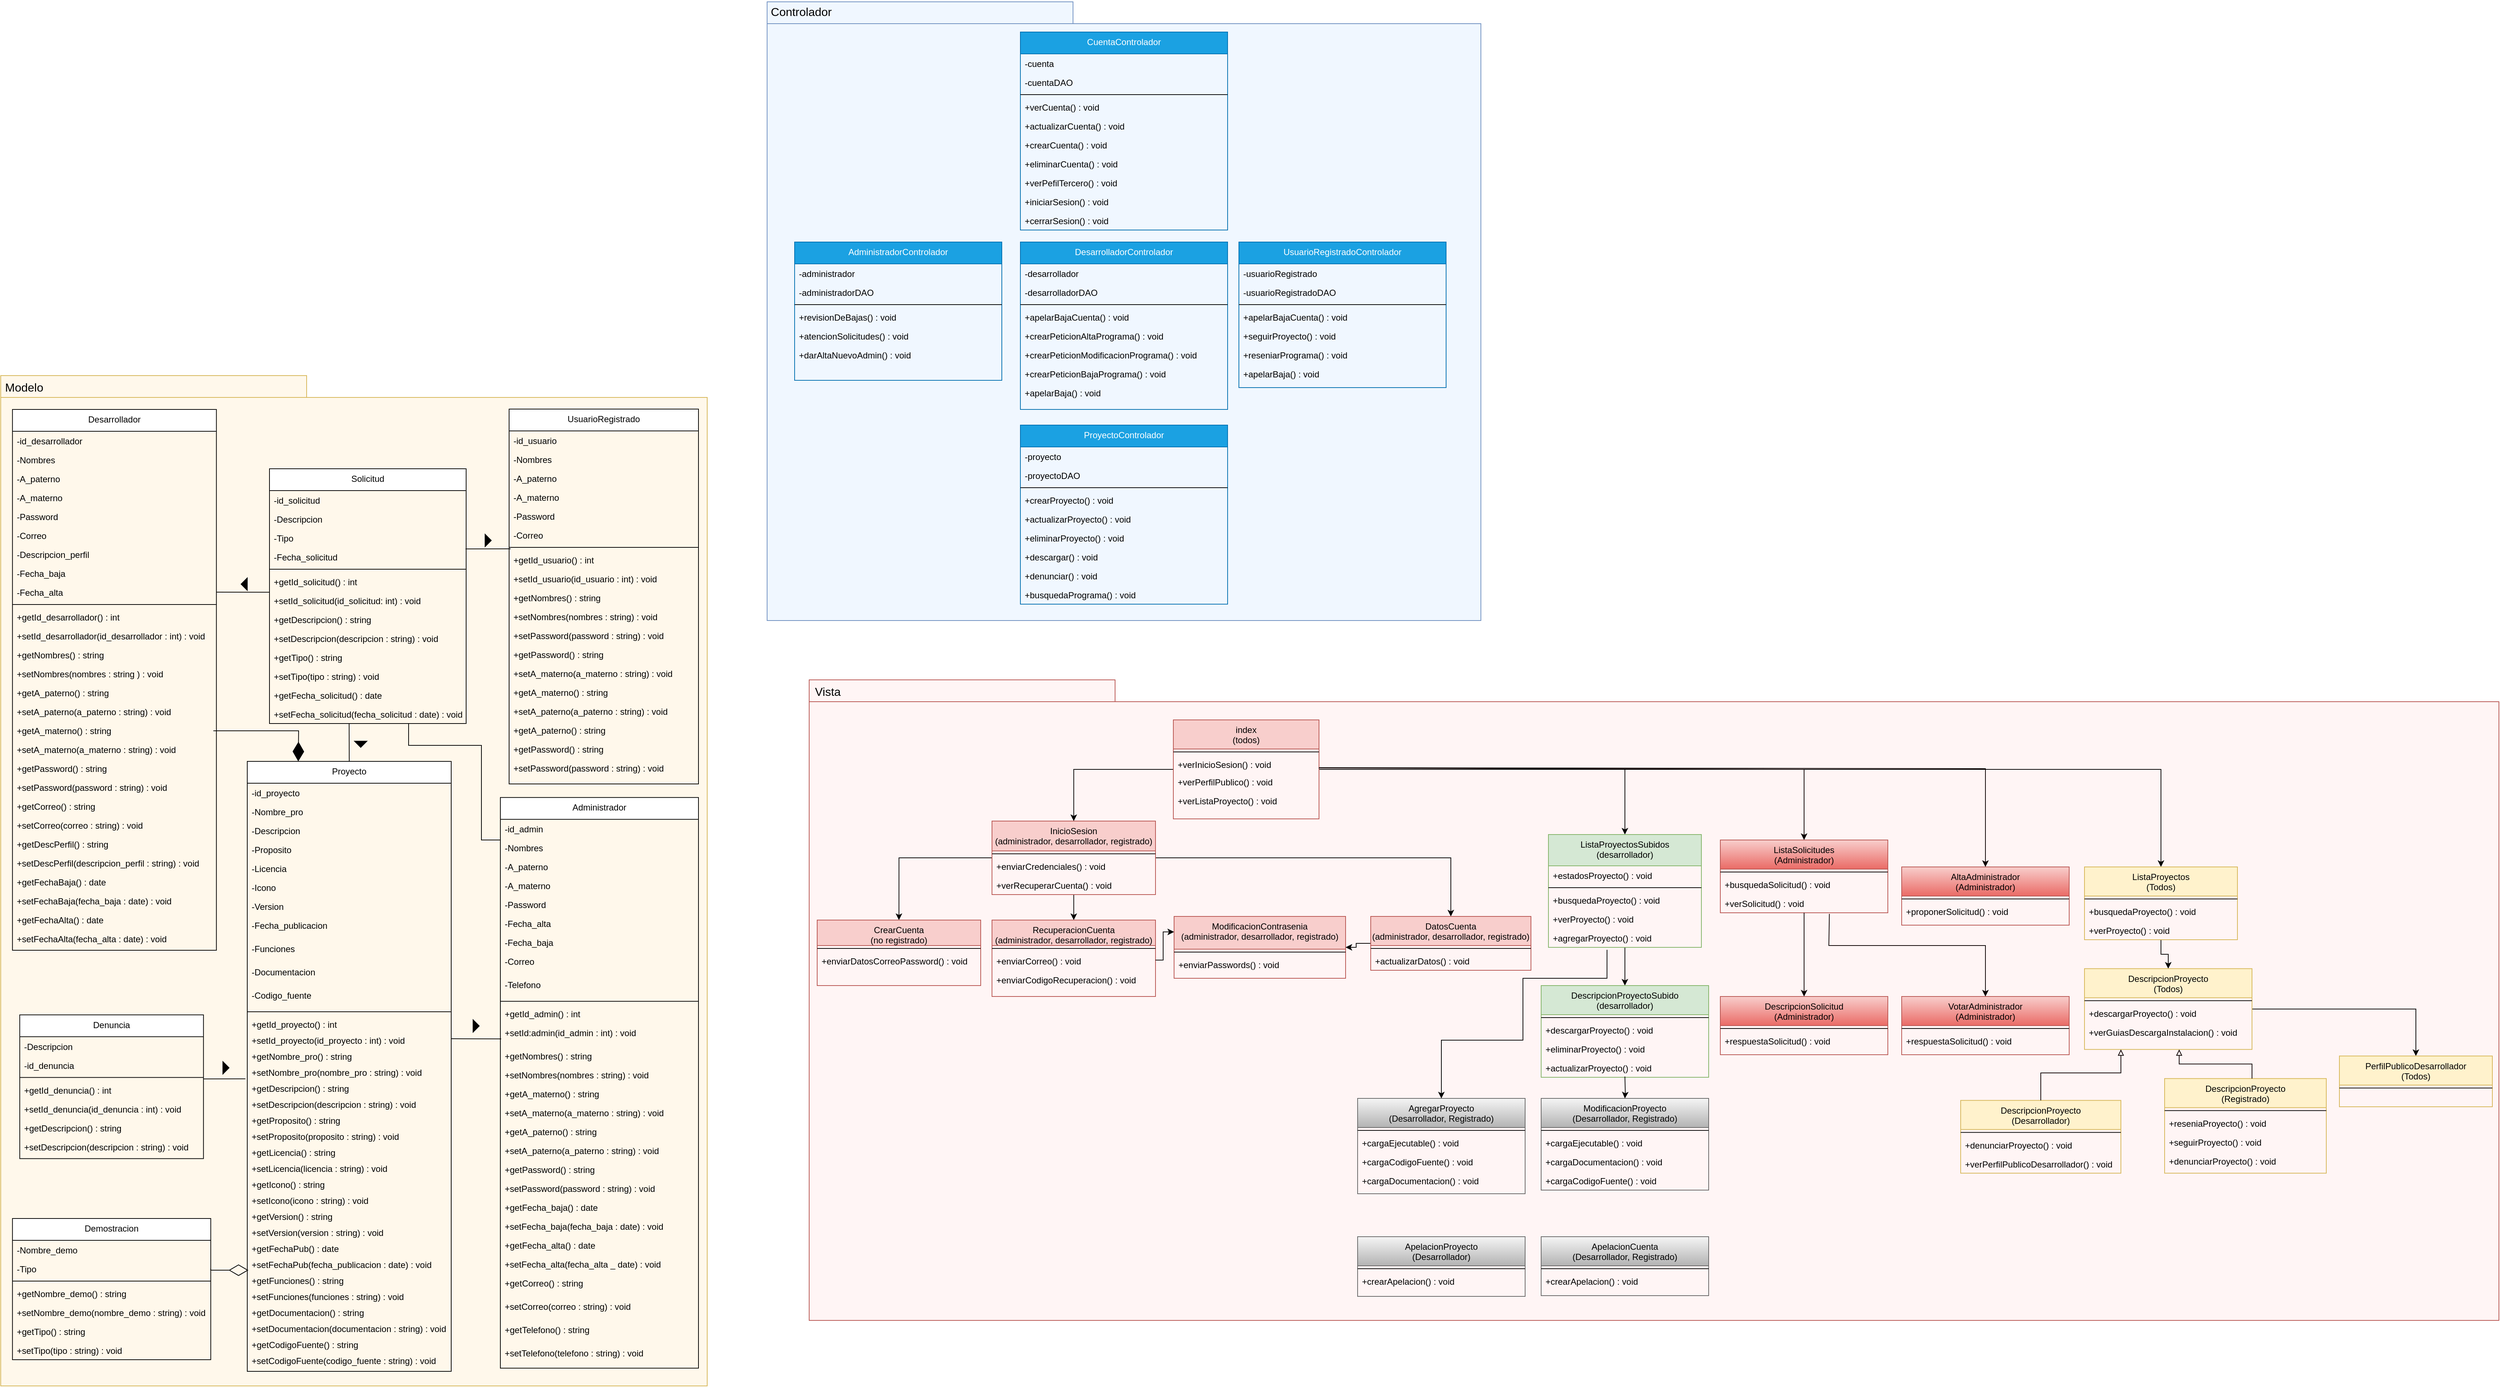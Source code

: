 <mxfile version="20.3.0" type="device"><diagram id="C5RBs43oDa-KdzZeNtuy" name="Diagrama-Casos"><mxGraphModel dx="3940" dy="3952" grid="1" gridSize="10" guides="1" tooltips="1" connect="1" arrows="1" fold="1" page="1" pageScale="1" pageWidth="827" pageHeight="1169" math="0" shadow="0"><root><mxCell id="WIyWlLk6GJQsqaUBKTNV-0"/><mxCell id="WIyWlLk6GJQsqaUBKTNV-1" parent="WIyWlLk6GJQsqaUBKTNV-0"/><mxCell id="1aMvmiok9R85tiq0pVXI-6" value="" style="shape=folder;fontStyle=1;spacingTop=10;tabWidth=420;tabHeight=30;tabPosition=left;html=1;fillColor=#F0F7FF;strokeColor=#6c8ebf;" parent="WIyWlLk6GJQsqaUBKTNV-1" vertex="1"><mxGeometry x="1232.25" y="-581.5" width="980" height="850" as="geometry"/></mxCell><mxCell id="pLV3HjG2YNOHDSpacNzE-24" value="" style="group" parent="WIyWlLk6GJQsqaUBKTNV-1" vertex="1" connectable="0"><mxGeometry x="180" y="-68" width="970" height="1388" as="geometry"/></mxCell><mxCell id="KUAEQoiYqsSOV8GKZaDC-102" value="" style="shape=folder;fontStyle=1;spacingTop=10;tabWidth=420;tabHeight=30;tabPosition=left;html=1;fillColor=#FFF8EB;strokeColor=#d6b656;" parent="pLV3HjG2YNOHDSpacNzE-24" vertex="1"><mxGeometry width="970" height="1388" as="geometry"/></mxCell><mxCell id="KUAEQoiYqsSOV8GKZaDC-103" value="Modelo " style="text;align=left;verticalAlign=top;spacingLeft=4;spacingRight=4;overflow=hidden;rotatable=0;points=[[0,0.5],[1,0.5]];portConstraint=eastwest;fontSize=16;" parent="pLV3HjG2YNOHDSpacNzE-24" vertex="1"><mxGeometry width="267.836" height="20.86" as="geometry"/></mxCell><mxCell id="NspS94JRNrpX3Z92gync-0" value="Administrador" style="swimlane;fontStyle=0;align=center;verticalAlign=top;childLayout=stackLayout;horizontal=1;startSize=30;horizontalStack=0;resizeParent=1;resizeLast=0;collapsible=1;marginBottom=0;rounded=0;shadow=0;strokeWidth=1;" parent="WIyWlLk6GJQsqaUBKTNV-1" vertex="1"><mxGeometry x="866" y="511.62" width="272" height="784" as="geometry"><mxRectangle x="470" y="512" width="160" height="26" as="alternateBounds"/></mxGeometry></mxCell><mxCell id="NspS94JRNrpX3Z92gync-15" value="-id_admin" style="text;align=left;verticalAlign=top;spacingLeft=4;spacingRight=4;overflow=hidden;rotatable=0;points=[[0,0.5],[1,0.5]];portConstraint=eastwest;" parent="NspS94JRNrpX3Z92gync-0" vertex="1"><mxGeometry y="30" width="272" height="26" as="geometry"/></mxCell><mxCell id="NspS94JRNrpX3Z92gync-14" value="-Nombres" style="text;align=left;verticalAlign=top;spacingLeft=4;spacingRight=4;overflow=hidden;rotatable=0;points=[[0,0.5],[1,0.5]];portConstraint=eastwest;" parent="NspS94JRNrpX3Z92gync-0" vertex="1"><mxGeometry y="56" width="272" height="26" as="geometry"/></mxCell><mxCell id="NspS94JRNrpX3Z92gync-13" value="-A_paterno" style="text;align=left;verticalAlign=top;spacingLeft=4;spacingRight=4;overflow=hidden;rotatable=0;points=[[0,0.5],[1,0.5]];portConstraint=eastwest;" parent="NspS94JRNrpX3Z92gync-0" vertex="1"><mxGeometry y="82" width="272" height="26" as="geometry"/></mxCell><mxCell id="NspS94JRNrpX3Z92gync-12" value="-A_materno" style="text;align=left;verticalAlign=top;spacingLeft=4;spacingRight=4;overflow=hidden;rotatable=0;points=[[0,0.5],[1,0.5]];portConstraint=eastwest;" parent="NspS94JRNrpX3Z92gync-0" vertex="1"><mxGeometry y="108" width="272" height="26" as="geometry"/></mxCell><mxCell id="NspS94JRNrpX3Z92gync-11" value="-Password" style="text;align=left;verticalAlign=top;spacingLeft=4;spacingRight=4;overflow=hidden;rotatable=0;points=[[0,0.5],[1,0.5]];portConstraint=eastwest;" parent="NspS94JRNrpX3Z92gync-0" vertex="1"><mxGeometry y="134" width="272" height="26" as="geometry"/></mxCell><mxCell id="NspS94JRNrpX3Z92gync-2" value="-Fecha_alta" style="text;align=left;verticalAlign=top;spacingLeft=4;spacingRight=4;overflow=hidden;rotatable=0;points=[[0,0.5],[1,0.5]];portConstraint=eastwest;rounded=0;shadow=0;html=0;" parent="NspS94JRNrpX3Z92gync-0" vertex="1"><mxGeometry y="160" width="272" height="26" as="geometry"/></mxCell><mxCell id="NspS94JRNrpX3Z92gync-3" value="-Fecha_baja" style="text;align=left;verticalAlign=top;spacingLeft=4;spacingRight=4;overflow=hidden;rotatable=0;points=[[0,0.5],[1,0.5]];portConstraint=eastwest;rounded=0;shadow=0;html=0;" parent="NspS94JRNrpX3Z92gync-0" vertex="1"><mxGeometry y="186" width="272" height="26" as="geometry"/></mxCell><mxCell id="NspS94JRNrpX3Z92gync-16" value="-Correo" style="text;align=left;verticalAlign=top;spacingLeft=4;spacingRight=4;overflow=hidden;rotatable=0;points=[[0,0.5],[1,0.5]];portConstraint=eastwest;rounded=0;shadow=0;html=0;" parent="NspS94JRNrpX3Z92gync-0" vertex="1"><mxGeometry y="212" width="272" height="32" as="geometry"/></mxCell><mxCell id="NspS94JRNrpX3Z92gync-4" value="-Telefono" style="text;align=left;verticalAlign=top;spacingLeft=4;spacingRight=4;overflow=hidden;rotatable=0;points=[[0,0.5],[1,0.5]];portConstraint=eastwest;rounded=0;shadow=0;html=0;" parent="NspS94JRNrpX3Z92gync-0" vertex="1"><mxGeometry y="244" width="272" height="32" as="geometry"/></mxCell><mxCell id="NspS94JRNrpX3Z92gync-6" value="" style="line;html=1;strokeWidth=1;align=left;verticalAlign=middle;spacingTop=-1;spacingLeft=3;spacingRight=3;rotatable=0;labelPosition=right;points=[];portConstraint=eastwest;" parent="NspS94JRNrpX3Z92gync-0" vertex="1"><mxGeometry y="276" width="272" height="8" as="geometry"/></mxCell><mxCell id="NspS94JRNrpX3Z92gync-7" value="+getId_admin() : int" style="text;align=left;verticalAlign=top;spacingLeft=4;spacingRight=4;overflow=hidden;rotatable=0;points=[[0,0.5],[1,0.5]];portConstraint=eastwest;" parent="NspS94JRNrpX3Z92gync-0" vertex="1"><mxGeometry y="284" width="272" height="26" as="geometry"/></mxCell><mxCell id="KUAEQoiYqsSOV8GKZaDC-88" value="+setId:admin(id_admin : int) : void" style="text;align=left;verticalAlign=top;spacingLeft=4;spacingRight=4;overflow=hidden;rotatable=0;points=[[0,0.5],[1,0.5]];portConstraint=eastwest;rounded=0;shadow=0;html=0;" parent="NspS94JRNrpX3Z92gync-0" vertex="1"><mxGeometry y="310" width="272" height="32" as="geometry"/></mxCell><mxCell id="KUAEQoiYqsSOV8GKZaDC-81" value="+getNombres() : string" style="text;align=left;verticalAlign=top;spacingLeft=4;spacingRight=4;overflow=hidden;rotatable=0;points=[[0,0.5],[1,0.5]];portConstraint=eastwest;" parent="NspS94JRNrpX3Z92gync-0" vertex="1"><mxGeometry y="342" width="272" height="26" as="geometry"/></mxCell><mxCell id="KUAEQoiYqsSOV8GKZaDC-90" value="+setNombres(nombres : string) : void" style="text;align=left;verticalAlign=top;spacingLeft=4;spacingRight=4;overflow=hidden;rotatable=0;points=[[0,0.5],[1,0.5]];portConstraint=eastwest;" parent="NspS94JRNrpX3Z92gync-0" vertex="1"><mxGeometry y="368" width="272" height="26" as="geometry"/></mxCell><mxCell id="KUAEQoiYqsSOV8GKZaDC-92" value="+getA_materno() : string" style="text;align=left;verticalAlign=top;spacingLeft=4;spacingRight=4;overflow=hidden;rotatable=0;points=[[0,0.5],[1,0.5]];portConstraint=eastwest;" parent="NspS94JRNrpX3Z92gync-0" vertex="1"><mxGeometry y="394" width="272" height="26" as="geometry"/></mxCell><mxCell id="KUAEQoiYqsSOV8GKZaDC-83" value="+setA_materno(a_materno : string) : void" style="text;align=left;verticalAlign=top;spacingLeft=4;spacingRight=4;overflow=hidden;rotatable=0;points=[[0,0.5],[1,0.5]];portConstraint=eastwest;" parent="NspS94JRNrpX3Z92gync-0" vertex="1"><mxGeometry y="420" width="272" height="26" as="geometry"/></mxCell><mxCell id="KUAEQoiYqsSOV8GKZaDC-93" value="+getA_paterno() : string" style="text;align=left;verticalAlign=top;spacingLeft=4;spacingRight=4;overflow=hidden;rotatable=0;points=[[0,0.5],[1,0.5]];portConstraint=eastwest;" parent="NspS94JRNrpX3Z92gync-0" vertex="1"><mxGeometry y="446" width="272" height="26" as="geometry"/></mxCell><mxCell id="KUAEQoiYqsSOV8GKZaDC-94" value="+setA_paterno(a_paterno : string) : void" style="text;align=left;verticalAlign=top;spacingLeft=4;spacingRight=4;overflow=hidden;rotatable=0;points=[[0,0.5],[1,0.5]];portConstraint=eastwest;" parent="NspS94JRNrpX3Z92gync-0" vertex="1"><mxGeometry y="472" width="272" height="26" as="geometry"/></mxCell><mxCell id="KUAEQoiYqsSOV8GKZaDC-84" value="+getPassword() : string" style="text;align=left;verticalAlign=top;spacingLeft=4;spacingRight=4;overflow=hidden;rotatable=0;points=[[0,0.5],[1,0.5]];portConstraint=eastwest;" parent="NspS94JRNrpX3Z92gync-0" vertex="1"><mxGeometry y="498" width="272" height="26" as="geometry"/></mxCell><mxCell id="KUAEQoiYqsSOV8GKZaDC-95" value="+setPassword(password : string) : void" style="text;align=left;verticalAlign=top;spacingLeft=4;spacingRight=4;overflow=hidden;rotatable=0;points=[[0,0.5],[1,0.5]];portConstraint=eastwest;" parent="NspS94JRNrpX3Z92gync-0" vertex="1"><mxGeometry y="524" width="272" height="26" as="geometry"/></mxCell><mxCell id="KUAEQoiYqsSOV8GKZaDC-86" value="+getFecha_baja() : date" style="text;align=left;verticalAlign=top;spacingLeft=4;spacingRight=4;overflow=hidden;rotatable=0;points=[[0,0.5],[1,0.5]];portConstraint=eastwest;rounded=0;shadow=0;html=0;" parent="NspS94JRNrpX3Z92gync-0" vertex="1"><mxGeometry y="550" width="272" height="26" as="geometry"/></mxCell><mxCell id="KUAEQoiYqsSOV8GKZaDC-97" value="+setFecha_baja(fecha_baja : date) : void" style="text;align=left;verticalAlign=top;spacingLeft=4;spacingRight=4;overflow=hidden;rotatable=0;points=[[0,0.5],[1,0.5]];portConstraint=eastwest;rounded=0;shadow=0;html=0;" parent="NspS94JRNrpX3Z92gync-0" vertex="1"><mxGeometry y="576" width="272" height="26" as="geometry"/></mxCell><mxCell id="KUAEQoiYqsSOV8GKZaDC-85" value="+getFecha_alta() : date" style="text;align=left;verticalAlign=top;spacingLeft=4;spacingRight=4;overflow=hidden;rotatable=0;points=[[0,0.5],[1,0.5]];portConstraint=eastwest;rounded=0;shadow=0;html=0;" parent="NspS94JRNrpX3Z92gync-0" vertex="1"><mxGeometry y="602" width="272" height="26" as="geometry"/></mxCell><mxCell id="KUAEQoiYqsSOV8GKZaDC-98" value="+setFecha_alta(fecha_alta _ date) : void" style="text;align=left;verticalAlign=top;spacingLeft=4;spacingRight=4;overflow=hidden;rotatable=0;points=[[0,0.5],[1,0.5]];portConstraint=eastwest;rounded=0;shadow=0;html=0;" parent="NspS94JRNrpX3Z92gync-0" vertex="1"><mxGeometry y="628" width="272" height="26" as="geometry"/></mxCell><mxCell id="KUAEQoiYqsSOV8GKZaDC-87" value="+getCorreo() : string" style="text;align=left;verticalAlign=top;spacingLeft=4;spacingRight=4;overflow=hidden;rotatable=0;points=[[0,0.5],[1,0.5]];portConstraint=eastwest;rounded=0;shadow=0;html=0;" parent="NspS94JRNrpX3Z92gync-0" vertex="1"><mxGeometry y="654" width="272" height="32" as="geometry"/></mxCell><mxCell id="KUAEQoiYqsSOV8GKZaDC-91" value="+setCorreo(correo : string) : void" style="text;align=left;verticalAlign=top;spacingLeft=4;spacingRight=4;overflow=hidden;rotatable=0;points=[[0,0.5],[1,0.5]];portConstraint=eastwest;rounded=0;shadow=0;html=0;" parent="NspS94JRNrpX3Z92gync-0" vertex="1"><mxGeometry y="686" width="272" height="32" as="geometry"/></mxCell><mxCell id="KUAEQoiYqsSOV8GKZaDC-96" value="+getTelefono() : string" style="text;align=left;verticalAlign=top;spacingLeft=4;spacingRight=4;overflow=hidden;rotatable=0;points=[[0,0.5],[1,0.5]];portConstraint=eastwest;rounded=0;shadow=0;html=0;" parent="NspS94JRNrpX3Z92gync-0" vertex="1"><mxGeometry y="718" width="272" height="32" as="geometry"/></mxCell><mxCell id="KUAEQoiYqsSOV8GKZaDC-99" value="+setTelefono(telefono : string) : void" style="text;align=left;verticalAlign=top;spacingLeft=4;spacingRight=4;overflow=hidden;rotatable=0;points=[[0,0.5],[1,0.5]];portConstraint=eastwest;rounded=0;shadow=0;html=0;" parent="NspS94JRNrpX3Z92gync-0" vertex="1"><mxGeometry y="750" width="272" height="32" as="geometry"/></mxCell><mxCell id="NspS94JRNrpX3Z92gync-17" value="Proyecto" style="swimlane;fontStyle=0;align=center;verticalAlign=top;childLayout=stackLayout;horizontal=1;startSize=30;horizontalStack=0;resizeParent=1;resizeLast=0;collapsible=1;marginBottom=0;rounded=0;shadow=0;strokeWidth=1;" parent="WIyWlLk6GJQsqaUBKTNV-1" vertex="1"><mxGeometry x="518.5" y="462.01" width="280" height="838" as="geometry"><mxRectangle x="240" y="512" width="160" height="26" as="alternateBounds"/></mxGeometry></mxCell><mxCell id="NspS94JRNrpX3Z92gync-18" value="-id_proyecto" style="text;align=left;verticalAlign=top;spacingLeft=4;spacingRight=4;overflow=hidden;rotatable=0;points=[[0,0.5],[1,0.5]];portConstraint=eastwest;" parent="NspS94JRNrpX3Z92gync-17" vertex="1"><mxGeometry y="30" width="280" height="26" as="geometry"/></mxCell><mxCell id="NspS94JRNrpX3Z92gync-19" value="-Nombre_pro" style="text;align=left;verticalAlign=top;spacingLeft=4;spacingRight=4;overflow=hidden;rotatable=0;points=[[0,0.5],[1,0.5]];portConstraint=eastwest;" parent="NspS94JRNrpX3Z92gync-17" vertex="1"><mxGeometry y="56" width="280" height="26" as="geometry"/></mxCell><mxCell id="NspS94JRNrpX3Z92gync-20" value="-Descripcion" style="text;align=left;verticalAlign=top;spacingLeft=4;spacingRight=4;overflow=hidden;rotatable=0;points=[[0,0.5],[1,0.5]];portConstraint=eastwest;" parent="NspS94JRNrpX3Z92gync-17" vertex="1"><mxGeometry y="82" width="280" height="26" as="geometry"/></mxCell><mxCell id="NspS94JRNrpX3Z92gync-21" value="-Proposito" style="text;align=left;verticalAlign=top;spacingLeft=4;spacingRight=4;overflow=hidden;rotatable=0;points=[[0,0.5],[1,0.5]];portConstraint=eastwest;" parent="NspS94JRNrpX3Z92gync-17" vertex="1"><mxGeometry y="108" width="280" height="26" as="geometry"/></mxCell><mxCell id="NspS94JRNrpX3Z92gync-22" value="-Licencia" style="text;align=left;verticalAlign=top;spacingLeft=4;spacingRight=4;overflow=hidden;rotatable=0;points=[[0,0.5],[1,0.5]];portConstraint=eastwest;" parent="NspS94JRNrpX3Z92gync-17" vertex="1"><mxGeometry y="134" width="280" height="26" as="geometry"/></mxCell><mxCell id="NspS94JRNrpX3Z92gync-23" value="-Icono" style="text;align=left;verticalAlign=top;spacingLeft=4;spacingRight=4;overflow=hidden;rotatable=0;points=[[0,0.5],[1,0.5]];portConstraint=eastwest;rounded=0;shadow=0;html=0;" parent="NspS94JRNrpX3Z92gync-17" vertex="1"><mxGeometry y="160" width="280" height="26" as="geometry"/></mxCell><mxCell id="NspS94JRNrpX3Z92gync-24" value="-Version" style="text;align=left;verticalAlign=top;spacingLeft=4;spacingRight=4;overflow=hidden;rotatable=0;points=[[0,0.5],[1,0.5]];portConstraint=eastwest;rounded=0;shadow=0;html=0;" parent="NspS94JRNrpX3Z92gync-17" vertex="1"><mxGeometry y="186" width="280" height="26" as="geometry"/></mxCell><mxCell id="NspS94JRNrpX3Z92gync-25" value="-Fecha_publicacion" style="text;align=left;verticalAlign=top;spacingLeft=4;spacingRight=4;overflow=hidden;rotatable=0;points=[[0,0.5],[1,0.5]];portConstraint=eastwest;rounded=0;shadow=0;html=0;" parent="NspS94JRNrpX3Z92gync-17" vertex="1"><mxGeometry y="212" width="280" height="32" as="geometry"/></mxCell><mxCell id="NspS94JRNrpX3Z92gync-32" value="-Funciones" style="text;align=left;verticalAlign=top;spacingLeft=4;spacingRight=4;overflow=hidden;rotatable=0;points=[[0,0.5],[1,0.5]];portConstraint=eastwest;rounded=0;shadow=0;html=0;" parent="NspS94JRNrpX3Z92gync-17" vertex="1"><mxGeometry y="244" width="280" height="32" as="geometry"/></mxCell><mxCell id="NspS94JRNrpX3Z92gync-33" value="-Documentacion" style="text;align=left;verticalAlign=top;spacingLeft=4;spacingRight=4;overflow=hidden;rotatable=0;points=[[0,0.5],[1,0.5]];portConstraint=eastwest;rounded=0;shadow=0;html=0;" parent="NspS94JRNrpX3Z92gync-17" vertex="1"><mxGeometry y="276" width="280" height="32" as="geometry"/></mxCell><mxCell id="NspS94JRNrpX3Z92gync-31" value="-Codigo_fuente" style="text;align=left;verticalAlign=top;spacingLeft=4;spacingRight=4;overflow=hidden;rotatable=0;points=[[0,0.5],[1,0.5]];portConstraint=eastwest;rounded=0;shadow=0;html=0;" parent="NspS94JRNrpX3Z92gync-17" vertex="1"><mxGeometry y="308" width="280" height="32" as="geometry"/></mxCell><mxCell id="NspS94JRNrpX3Z92gync-27" value="" style="line;html=1;strokeWidth=1;align=left;verticalAlign=middle;spacingTop=-1;spacingLeft=3;spacingRight=3;rotatable=0;labelPosition=right;points=[];portConstraint=eastwest;" parent="NspS94JRNrpX3Z92gync-17" vertex="1"><mxGeometry y="340" width="280" height="8" as="geometry"/></mxCell><mxCell id="NspS94JRNrpX3Z92gync-28" value="+getId_proyecto() : int" style="text;align=left;verticalAlign=top;spacingLeft=4;spacingRight=4;overflow=hidden;rotatable=0;points=[[0,0.5],[1,0.5]];portConstraint=eastwest;" parent="NspS94JRNrpX3Z92gync-17" vertex="1"><mxGeometry y="348" width="280" height="22" as="geometry"/></mxCell><mxCell id="KUAEQoiYqsSOV8GKZaDC-30" value="+setId_proyecto(id_proyecto : int) : void" style="text;align=left;verticalAlign=top;spacingLeft=4;spacingRight=4;overflow=hidden;rotatable=0;points=[[0,0.5],[1,0.5]];portConstraint=eastwest;" parent="NspS94JRNrpX3Z92gync-17" vertex="1"><mxGeometry y="370" width="280" height="22" as="geometry"/></mxCell><mxCell id="KUAEQoiYqsSOV8GKZaDC-34" value="+getNombre_pro() : string" style="text;align=left;verticalAlign=top;spacingLeft=4;spacingRight=4;overflow=hidden;rotatable=0;points=[[0,0.5],[1,0.5]];portConstraint=eastwest;" parent="NspS94JRNrpX3Z92gync-17" vertex="1"><mxGeometry y="392" width="280" height="22" as="geometry"/></mxCell><mxCell id="KUAEQoiYqsSOV8GKZaDC-35" value="+setNombre_pro(nombre_pro : string) : void" style="text;align=left;verticalAlign=top;spacingLeft=4;spacingRight=4;overflow=hidden;rotatable=0;points=[[0,0.5],[1,0.5]];portConstraint=eastwest;" parent="NspS94JRNrpX3Z92gync-17" vertex="1"><mxGeometry y="414" width="280" height="22" as="geometry"/></mxCell><mxCell id="KUAEQoiYqsSOV8GKZaDC-36" value="+getDescripcion() : string" style="text;align=left;verticalAlign=top;spacingLeft=4;spacingRight=4;overflow=hidden;rotatable=0;points=[[0,0.5],[1,0.5]];portConstraint=eastwest;" parent="NspS94JRNrpX3Z92gync-17" vertex="1"><mxGeometry y="436" width="280" height="22" as="geometry"/></mxCell><mxCell id="KUAEQoiYqsSOV8GKZaDC-37" value="+setDescripcion(descripcion : string) : void" style="text;align=left;verticalAlign=top;spacingLeft=4;spacingRight=4;overflow=hidden;rotatable=0;points=[[0,0.5],[1,0.5]];portConstraint=eastwest;" parent="NspS94JRNrpX3Z92gync-17" vertex="1"><mxGeometry y="458" width="280" height="22" as="geometry"/></mxCell><mxCell id="KUAEQoiYqsSOV8GKZaDC-38" value="+getProposito() : string" style="text;align=left;verticalAlign=top;spacingLeft=4;spacingRight=4;overflow=hidden;rotatable=0;points=[[0,0.5],[1,0.5]];portConstraint=eastwest;" parent="NspS94JRNrpX3Z92gync-17" vertex="1"><mxGeometry y="480" width="280" height="22" as="geometry"/></mxCell><mxCell id="KUAEQoiYqsSOV8GKZaDC-39" value="+setProposito(proposito : string) : void" style="text;align=left;verticalAlign=top;spacingLeft=4;spacingRight=4;overflow=hidden;rotatable=0;points=[[0,0.5],[1,0.5]];portConstraint=eastwest;" parent="NspS94JRNrpX3Z92gync-17" vertex="1"><mxGeometry y="502" width="280" height="22" as="geometry"/></mxCell><mxCell id="KUAEQoiYqsSOV8GKZaDC-40" value="+getLicencia() : string" style="text;align=left;verticalAlign=top;spacingLeft=4;spacingRight=4;overflow=hidden;rotatable=0;points=[[0,0.5],[1,0.5]];portConstraint=eastwest;" parent="NspS94JRNrpX3Z92gync-17" vertex="1"><mxGeometry y="524" width="280" height="22" as="geometry"/></mxCell><mxCell id="KUAEQoiYqsSOV8GKZaDC-41" value="+setLicencia(licencia : string) : void" style="text;align=left;verticalAlign=top;spacingLeft=4;spacingRight=4;overflow=hidden;rotatable=0;points=[[0,0.5],[1,0.5]];portConstraint=eastwest;" parent="NspS94JRNrpX3Z92gync-17" vertex="1"><mxGeometry y="546" width="280" height="22" as="geometry"/></mxCell><mxCell id="KUAEQoiYqsSOV8GKZaDC-43" value="+getIcono() : string" style="text;align=left;verticalAlign=top;spacingLeft=4;spacingRight=4;overflow=hidden;rotatable=0;points=[[0,0.5],[1,0.5]];portConstraint=eastwest;" parent="NspS94JRNrpX3Z92gync-17" vertex="1"><mxGeometry y="568" width="280" height="22" as="geometry"/></mxCell><mxCell id="KUAEQoiYqsSOV8GKZaDC-56" value="+setIcono(icono : string) : void" style="text;align=left;verticalAlign=top;spacingLeft=4;spacingRight=4;overflow=hidden;rotatable=0;points=[[0,0.5],[1,0.5]];portConstraint=eastwest;" parent="NspS94JRNrpX3Z92gync-17" vertex="1"><mxGeometry y="590" width="280" height="22" as="geometry"/></mxCell><mxCell id="KUAEQoiYqsSOV8GKZaDC-66" value="+getVersion() : string" style="text;align=left;verticalAlign=top;spacingLeft=4;spacingRight=4;overflow=hidden;rotatable=0;points=[[0,0.5],[1,0.5]];portConstraint=eastwest;" parent="NspS94JRNrpX3Z92gync-17" vertex="1"><mxGeometry y="612" width="280" height="22" as="geometry"/></mxCell><mxCell id="KUAEQoiYqsSOV8GKZaDC-65" value="+setVersion(version : string) : void" style="text;align=left;verticalAlign=top;spacingLeft=4;spacingRight=4;overflow=hidden;rotatable=0;points=[[0,0.5],[1,0.5]];portConstraint=eastwest;" parent="NspS94JRNrpX3Z92gync-17" vertex="1"><mxGeometry y="634" width="280" height="22" as="geometry"/></mxCell><mxCell id="KUAEQoiYqsSOV8GKZaDC-64" value="+getFechaPub() : date" style="text;align=left;verticalAlign=top;spacingLeft=4;spacingRight=4;overflow=hidden;rotatable=0;points=[[0,0.5],[1,0.5]];portConstraint=eastwest;" parent="NspS94JRNrpX3Z92gync-17" vertex="1"><mxGeometry y="656" width="280" height="22" as="geometry"/></mxCell><mxCell id="KUAEQoiYqsSOV8GKZaDC-63" value="+setFechaPub(fecha_publicacion : date) : void" style="text;align=left;verticalAlign=top;spacingLeft=4;spacingRight=4;overflow=hidden;rotatable=0;points=[[0,0.5],[1,0.5]];portConstraint=eastwest;" parent="NspS94JRNrpX3Z92gync-17" vertex="1"><mxGeometry y="678" width="280" height="22" as="geometry"/></mxCell><mxCell id="KUAEQoiYqsSOV8GKZaDC-62" value="+getFunciones() : string" style="text;align=left;verticalAlign=top;spacingLeft=4;spacingRight=4;overflow=hidden;rotatable=0;points=[[0,0.5],[1,0.5]];portConstraint=eastwest;" parent="NspS94JRNrpX3Z92gync-17" vertex="1"><mxGeometry y="700" width="280" height="22" as="geometry"/></mxCell><mxCell id="KUAEQoiYqsSOV8GKZaDC-61" value="+setFunciones(funciones : string) : void" style="text;align=left;verticalAlign=top;spacingLeft=4;spacingRight=4;overflow=hidden;rotatable=0;points=[[0,0.5],[1,0.5]];portConstraint=eastwest;" parent="NspS94JRNrpX3Z92gync-17" vertex="1"><mxGeometry y="722" width="280" height="22" as="geometry"/></mxCell><mxCell id="KUAEQoiYqsSOV8GKZaDC-60" value="+getDocumentacion() : string" style="text;align=left;verticalAlign=top;spacingLeft=4;spacingRight=4;overflow=hidden;rotatable=0;points=[[0,0.5],[1,0.5]];portConstraint=eastwest;" parent="NspS94JRNrpX3Z92gync-17" vertex="1"><mxGeometry y="744" width="280" height="22" as="geometry"/></mxCell><mxCell id="KUAEQoiYqsSOV8GKZaDC-59" value="+setDocumentacion(documentacion : string) : void" style="text;align=left;verticalAlign=top;spacingLeft=4;spacingRight=4;overflow=hidden;rotatable=0;points=[[0,0.5],[1,0.5]];portConstraint=eastwest;" parent="NspS94JRNrpX3Z92gync-17" vertex="1"><mxGeometry y="766" width="280" height="22" as="geometry"/></mxCell><mxCell id="KUAEQoiYqsSOV8GKZaDC-58" value="+getCodigoFuente() : string" style="text;align=left;verticalAlign=top;spacingLeft=4;spacingRight=4;overflow=hidden;rotatable=0;points=[[0,0.5],[1,0.5]];portConstraint=eastwest;" parent="NspS94JRNrpX3Z92gync-17" vertex="1"><mxGeometry y="788" width="280" height="22" as="geometry"/></mxCell><mxCell id="KUAEQoiYqsSOV8GKZaDC-57" value="+setCodigoFuente(codigo_fuente : string) : void" style="text;align=left;verticalAlign=top;spacingLeft=4;spacingRight=4;overflow=hidden;rotatable=0;points=[[0,0.5],[1,0.5]];portConstraint=eastwest;" parent="NspS94JRNrpX3Z92gync-17" vertex="1"><mxGeometry y="810" width="280" height="22" as="geometry"/></mxCell><mxCell id="NspS94JRNrpX3Z92gync-34" value="UsuarioRegistrado" style="swimlane;fontStyle=0;align=center;verticalAlign=top;childLayout=stackLayout;horizontal=1;startSize=30;horizontalStack=0;resizeParent=1;resizeLast=0;collapsible=1;marginBottom=0;rounded=0;shadow=0;strokeWidth=1;" parent="WIyWlLk6GJQsqaUBKTNV-1" vertex="1"><mxGeometry x="878" y="-22" width="260" height="515" as="geometry"><mxRectangle x="770" y="250" width="160" height="26" as="alternateBounds"/></mxGeometry></mxCell><mxCell id="NspS94JRNrpX3Z92gync-35" value="-id_usuario" style="text;align=left;verticalAlign=top;spacingLeft=4;spacingRight=4;overflow=hidden;rotatable=0;points=[[0,0.5],[1,0.5]];portConstraint=eastwest;" parent="NspS94JRNrpX3Z92gync-34" vertex="1"><mxGeometry y="30" width="260" height="26" as="geometry"/></mxCell><mxCell id="NspS94JRNrpX3Z92gync-36" value="-Nombres" style="text;align=left;verticalAlign=top;spacingLeft=4;spacingRight=4;overflow=hidden;rotatable=0;points=[[0,0.5],[1,0.5]];portConstraint=eastwest;" parent="NspS94JRNrpX3Z92gync-34" vertex="1"><mxGeometry y="56" width="260" height="26" as="geometry"/></mxCell><mxCell id="NspS94JRNrpX3Z92gync-37" value="-A_paterno" style="text;align=left;verticalAlign=top;spacingLeft=4;spacingRight=4;overflow=hidden;rotatable=0;points=[[0,0.5],[1,0.5]];portConstraint=eastwest;" parent="NspS94JRNrpX3Z92gync-34" vertex="1"><mxGeometry y="82" width="260" height="26" as="geometry"/></mxCell><mxCell id="NspS94JRNrpX3Z92gync-38" value="-A_materno" style="text;align=left;verticalAlign=top;spacingLeft=4;spacingRight=4;overflow=hidden;rotatable=0;points=[[0,0.5],[1,0.5]];portConstraint=eastwest;" parent="NspS94JRNrpX3Z92gync-34" vertex="1"><mxGeometry y="108" width="260" height="26" as="geometry"/></mxCell><mxCell id="NspS94JRNrpX3Z92gync-39" value="-Password" style="text;align=left;verticalAlign=top;spacingLeft=4;spacingRight=4;overflow=hidden;rotatable=0;points=[[0,0.5],[1,0.5]];portConstraint=eastwest;" parent="NspS94JRNrpX3Z92gync-34" vertex="1"><mxGeometry y="134" width="260" height="26" as="geometry"/></mxCell><mxCell id="pLV3HjG2YNOHDSpacNzE-19" value="-Correo" style="text;align=left;verticalAlign=top;spacingLeft=4;spacingRight=4;overflow=hidden;rotatable=0;points=[[0,0.5],[1,0.5]];portConstraint=eastwest;" parent="NspS94JRNrpX3Z92gync-34" vertex="1"><mxGeometry y="160" width="260" height="26" as="geometry"/></mxCell><mxCell id="NspS94JRNrpX3Z92gync-44" value="" style="line;html=1;strokeWidth=1;align=left;verticalAlign=middle;spacingTop=-1;spacingLeft=3;spacingRight=3;rotatable=0;labelPosition=right;points=[];portConstraint=eastwest;" parent="NspS94JRNrpX3Z92gync-34" vertex="1"><mxGeometry y="186" width="260" height="8" as="geometry"/></mxCell><mxCell id="pLV3HjG2YNOHDSpacNzE-3" value="+getId_usuario() : int" style="text;align=left;verticalAlign=top;spacingLeft=4;spacingRight=4;overflow=hidden;rotatable=0;points=[[0,0.5],[1,0.5]];portConstraint=eastwest;" parent="NspS94JRNrpX3Z92gync-34" vertex="1"><mxGeometry y="194" width="260" height="26" as="geometry"/></mxCell><mxCell id="pLV3HjG2YNOHDSpacNzE-8" value="+setId_usuario(id_usuario : int) : void" style="text;align=left;verticalAlign=top;spacingLeft=4;spacingRight=4;overflow=hidden;rotatable=0;points=[[0,0.5],[1,0.5]];portConstraint=eastwest;" parent="NspS94JRNrpX3Z92gync-34" vertex="1"><mxGeometry y="220" width="260" height="26" as="geometry"/></mxCell><mxCell id="pLV3HjG2YNOHDSpacNzE-4" value="+getNombres() : string" style="text;align=left;verticalAlign=top;spacingLeft=4;spacingRight=4;overflow=hidden;rotatable=0;points=[[0,0.5],[1,0.5]];portConstraint=eastwest;" parent="NspS94JRNrpX3Z92gync-34" vertex="1"><mxGeometry y="246" width="260" height="26" as="geometry"/></mxCell><mxCell id="pLV3HjG2YNOHDSpacNzE-9" value="+setNombres(nombres : string) : void" style="text;align=left;verticalAlign=top;spacingLeft=4;spacingRight=4;overflow=hidden;rotatable=0;points=[[0,0.5],[1,0.5]];portConstraint=eastwest;" parent="NspS94JRNrpX3Z92gync-34" vertex="1"><mxGeometry y="272" width="260" height="26" as="geometry"/></mxCell><mxCell id="pLV3HjG2YNOHDSpacNzE-18" value="+setPassword(password : string) : void" style="text;align=left;verticalAlign=top;spacingLeft=4;spacingRight=4;overflow=hidden;rotatable=0;points=[[0,0.5],[1,0.5]];portConstraint=eastwest;" parent="NspS94JRNrpX3Z92gync-34" vertex="1"><mxGeometry y="298" width="260" height="26" as="geometry"/></mxCell><mxCell id="pLV3HjG2YNOHDSpacNzE-17" value="+getPassword() : string" style="text;align=left;verticalAlign=top;spacingLeft=4;spacingRight=4;overflow=hidden;rotatable=0;points=[[0,0.5],[1,0.5]];portConstraint=eastwest;" parent="NspS94JRNrpX3Z92gync-34" vertex="1"><mxGeometry y="324" width="260" height="26" as="geometry"/></mxCell><mxCell id="pLV3HjG2YNOHDSpacNzE-16" value="+setA_materno(a_materno : string) : void" style="text;align=left;verticalAlign=top;spacingLeft=4;spacingRight=4;overflow=hidden;rotatable=0;points=[[0,0.5],[1,0.5]];portConstraint=eastwest;" parent="NspS94JRNrpX3Z92gync-34" vertex="1"><mxGeometry y="350" width="260" height="26" as="geometry"/></mxCell><mxCell id="pLV3HjG2YNOHDSpacNzE-15" value="+getA_materno() : string" style="text;align=left;verticalAlign=top;spacingLeft=4;spacingRight=4;overflow=hidden;rotatable=0;points=[[0,0.5],[1,0.5]];portConstraint=eastwest;" parent="NspS94JRNrpX3Z92gync-34" vertex="1"><mxGeometry y="376" width="260" height="26" as="geometry"/></mxCell><mxCell id="pLV3HjG2YNOHDSpacNzE-14" value="+setA_paterno(a_paterno : string) : void" style="text;align=left;verticalAlign=top;spacingLeft=4;spacingRight=4;overflow=hidden;rotatable=0;points=[[0,0.5],[1,0.5]];portConstraint=eastwest;" parent="NspS94JRNrpX3Z92gync-34" vertex="1"><mxGeometry y="402" width="260" height="26" as="geometry"/></mxCell><mxCell id="pLV3HjG2YNOHDSpacNzE-13" value="+getA_paterno() : string" style="text;align=left;verticalAlign=top;spacingLeft=4;spacingRight=4;overflow=hidden;rotatable=0;points=[[0,0.5],[1,0.5]];portConstraint=eastwest;" parent="NspS94JRNrpX3Z92gync-34" vertex="1"><mxGeometry y="428" width="260" height="26" as="geometry"/></mxCell><mxCell id="pLV3HjG2YNOHDSpacNzE-20" value="+getPassword() : string" style="text;align=left;verticalAlign=top;spacingLeft=4;spacingRight=4;overflow=hidden;rotatable=0;points=[[0,0.5],[1,0.5]];portConstraint=eastwest;" parent="NspS94JRNrpX3Z92gync-34" vertex="1"><mxGeometry y="454" width="260" height="26" as="geometry"/></mxCell><mxCell id="pLV3HjG2YNOHDSpacNzE-21" value="+setPassword(password : string) : void" style="text;align=left;verticalAlign=top;spacingLeft=4;spacingRight=4;overflow=hidden;rotatable=0;points=[[0,0.5],[1,0.5]];portConstraint=eastwest;" parent="NspS94JRNrpX3Z92gync-34" vertex="1"><mxGeometry y="480" width="260" height="26" as="geometry"/></mxCell><mxCell id="NspS94JRNrpX3Z92gync-48" value="Desarrollador" style="swimlane;fontStyle=0;align=center;verticalAlign=top;childLayout=stackLayout;horizontal=1;startSize=30;horizontalStack=0;resizeParent=1;resizeLast=0;collapsible=1;marginBottom=0;rounded=0;shadow=0;strokeWidth=1;" parent="WIyWlLk6GJQsqaUBKTNV-1" vertex="1"><mxGeometry x="196.12" y="-21.5" width="280" height="743" as="geometry"><mxRectangle x="224.5" y="50" width="160" height="26" as="alternateBounds"/></mxGeometry></mxCell><mxCell id="NspS94JRNrpX3Z92gync-49" value="-id_desarrollador" style="text;align=left;verticalAlign=top;spacingLeft=4;spacingRight=4;overflow=hidden;rotatable=0;points=[[0,0.5],[1,0.5]];portConstraint=eastwest;" parent="NspS94JRNrpX3Z92gync-48" vertex="1"><mxGeometry y="30" width="280" height="26" as="geometry"/></mxCell><mxCell id="NspS94JRNrpX3Z92gync-50" value="-Nombres" style="text;align=left;verticalAlign=top;spacingLeft=4;spacingRight=4;overflow=hidden;rotatable=0;points=[[0,0.5],[1,0.5]];portConstraint=eastwest;" parent="NspS94JRNrpX3Z92gync-48" vertex="1"><mxGeometry y="56" width="280" height="26" as="geometry"/></mxCell><mxCell id="NspS94JRNrpX3Z92gync-51" value="-A_paterno" style="text;align=left;verticalAlign=top;spacingLeft=4;spacingRight=4;overflow=hidden;rotatable=0;points=[[0,0.5],[1,0.5]];portConstraint=eastwest;" parent="NspS94JRNrpX3Z92gync-48" vertex="1"><mxGeometry y="82" width="280" height="26" as="geometry"/></mxCell><mxCell id="NspS94JRNrpX3Z92gync-52" value="-A_materno" style="text;align=left;verticalAlign=top;spacingLeft=4;spacingRight=4;overflow=hidden;rotatable=0;points=[[0,0.5],[1,0.5]];portConstraint=eastwest;" parent="NspS94JRNrpX3Z92gync-48" vertex="1"><mxGeometry y="108" width="280" height="26" as="geometry"/></mxCell><mxCell id="NspS94JRNrpX3Z92gync-59" value="-Password" style="text;align=left;verticalAlign=top;spacingLeft=4;spacingRight=4;overflow=hidden;rotatable=0;points=[[0,0.5],[1,0.5]];portConstraint=eastwest;" parent="NspS94JRNrpX3Z92gync-48" vertex="1"><mxGeometry y="134" width="280" height="26" as="geometry"/></mxCell><mxCell id="NspS94JRNrpX3Z92gync-60" value="-Correo" style="text;align=left;verticalAlign=top;spacingLeft=4;spacingRight=4;overflow=hidden;rotatable=0;points=[[0,0.5],[1,0.5]];portConstraint=eastwest;" parent="NspS94JRNrpX3Z92gync-48" vertex="1"><mxGeometry y="160" width="280" height="26" as="geometry"/></mxCell><mxCell id="NspS94JRNrpX3Z92gync-53" value="-Descripcion_perfil" style="text;align=left;verticalAlign=top;spacingLeft=4;spacingRight=4;overflow=hidden;rotatable=0;points=[[0,0.5],[1,0.5]];portConstraint=eastwest;" parent="NspS94JRNrpX3Z92gync-48" vertex="1"><mxGeometry y="186" width="280" height="26" as="geometry"/></mxCell><mxCell id="NspS94JRNrpX3Z92gync-58" value="-Fecha_baja" style="text;align=left;verticalAlign=top;spacingLeft=4;spacingRight=4;overflow=hidden;rotatable=0;points=[[0,0.5],[1,0.5]];portConstraint=eastwest;" parent="NspS94JRNrpX3Z92gync-48" vertex="1"><mxGeometry y="212" width="280" height="26" as="geometry"/></mxCell><mxCell id="NspS94JRNrpX3Z92gync-57" value="-Fecha_alta" style="text;align=left;verticalAlign=top;spacingLeft=4;spacingRight=4;overflow=hidden;rotatable=0;points=[[0,0.5],[1,0.5]];portConstraint=eastwest;" parent="NspS94JRNrpX3Z92gync-48" vertex="1"><mxGeometry y="238" width="280" height="26" as="geometry"/></mxCell><mxCell id="NspS94JRNrpX3Z92gync-54" value="" style="line;html=1;strokeWidth=1;align=left;verticalAlign=middle;spacingTop=-1;spacingLeft=3;spacingRight=3;rotatable=0;labelPosition=right;points=[];portConstraint=eastwest;" parent="NspS94JRNrpX3Z92gync-48" vertex="1"><mxGeometry y="264" width="280" height="8" as="geometry"/></mxCell><mxCell id="NspS94JRNrpX3Z92gync-55" value="+getId_desarrollador() : int" style="text;align=left;verticalAlign=top;spacingLeft=4;spacingRight=4;overflow=hidden;rotatable=0;points=[[0,0.5],[1,0.5]];portConstraint=eastwest;" parent="NspS94JRNrpX3Z92gync-48" vertex="1"><mxGeometry y="272" width="280" height="26" as="geometry"/></mxCell><mxCell id="NspS94JRNrpX3Z92gync-56" value="+setId_desarrollador(id_desarrollador : int) : void" style="text;align=left;verticalAlign=top;spacingLeft=4;spacingRight=4;overflow=hidden;rotatable=0;points=[[0,0.5],[1,0.5]];portConstraint=eastwest;" parent="NspS94JRNrpX3Z92gync-48" vertex="1"><mxGeometry y="298" width="280" height="26" as="geometry"/></mxCell><mxCell id="KUAEQoiYqsSOV8GKZaDC-4" value="+getNombres() : string" style="text;align=left;verticalAlign=top;spacingLeft=4;spacingRight=4;overflow=hidden;rotatable=0;points=[[0,0.5],[1,0.5]];portConstraint=eastwest;" parent="NspS94JRNrpX3Z92gync-48" vertex="1"><mxGeometry y="324" width="280" height="26" as="geometry"/></mxCell><mxCell id="KUAEQoiYqsSOV8GKZaDC-5" value="+setNombres(nombres : string ) : void" style="text;align=left;verticalAlign=top;spacingLeft=4;spacingRight=4;overflow=hidden;rotatable=0;points=[[0,0.5],[1,0.5]];portConstraint=eastwest;" parent="NspS94JRNrpX3Z92gync-48" vertex="1"><mxGeometry y="350" width="280" height="26" as="geometry"/></mxCell><mxCell id="KUAEQoiYqsSOV8GKZaDC-8" value="+getA_paterno() : string" style="text;align=left;verticalAlign=top;spacingLeft=4;spacingRight=4;overflow=hidden;rotatable=0;points=[[0,0.5],[1,0.5]];portConstraint=eastwest;" parent="NspS94JRNrpX3Z92gync-48" vertex="1"><mxGeometry y="376" width="280" height="26" as="geometry"/></mxCell><mxCell id="KUAEQoiYqsSOV8GKZaDC-7" value="+setA_paterno(a_paterno : string) : void" style="text;align=left;verticalAlign=top;spacingLeft=4;spacingRight=4;overflow=hidden;rotatable=0;points=[[0,0.5],[1,0.5]];portConstraint=eastwest;" parent="NspS94JRNrpX3Z92gync-48" vertex="1"><mxGeometry y="402" width="280" height="26" as="geometry"/></mxCell><mxCell id="KUAEQoiYqsSOV8GKZaDC-6" value="+getA_materno() : string" style="text;align=left;verticalAlign=top;spacingLeft=4;spacingRight=4;overflow=hidden;rotatable=0;points=[[0,0.5],[1,0.5]];portConstraint=eastwest;" parent="NspS94JRNrpX3Z92gync-48" vertex="1"><mxGeometry y="428" width="280" height="26" as="geometry"/></mxCell><mxCell id="KUAEQoiYqsSOV8GKZaDC-11" value="+setA_materno(a_materno : string) : void" style="text;align=left;verticalAlign=top;spacingLeft=4;spacingRight=4;overflow=hidden;rotatable=0;points=[[0,0.5],[1,0.5]];portConstraint=eastwest;" parent="NspS94JRNrpX3Z92gync-48" vertex="1"><mxGeometry y="454" width="280" height="26" as="geometry"/></mxCell><mxCell id="KUAEQoiYqsSOV8GKZaDC-10" value="+getPassword() : string" style="text;align=left;verticalAlign=top;spacingLeft=4;spacingRight=4;overflow=hidden;rotatable=0;points=[[0,0.5],[1,0.5]];portConstraint=eastwest;" parent="NspS94JRNrpX3Z92gync-48" vertex="1"><mxGeometry y="480" width="280" height="26" as="geometry"/></mxCell><mxCell id="KUAEQoiYqsSOV8GKZaDC-9" value="+setPassword(password : string) : void" style="text;align=left;verticalAlign=top;spacingLeft=4;spacingRight=4;overflow=hidden;rotatable=0;points=[[0,0.5],[1,0.5]];portConstraint=eastwest;" parent="NspS94JRNrpX3Z92gync-48" vertex="1"><mxGeometry y="506" width="280" height="26" as="geometry"/></mxCell><mxCell id="KUAEQoiYqsSOV8GKZaDC-14" value="+getCorreo() : string" style="text;align=left;verticalAlign=top;spacingLeft=4;spacingRight=4;overflow=hidden;rotatable=0;points=[[0,0.5],[1,0.5]];portConstraint=eastwest;" parent="NspS94JRNrpX3Z92gync-48" vertex="1"><mxGeometry y="532" width="280" height="26" as="geometry"/></mxCell><mxCell id="KUAEQoiYqsSOV8GKZaDC-13" value="+setCorreo(correo : string) : void" style="text;align=left;verticalAlign=top;spacingLeft=4;spacingRight=4;overflow=hidden;rotatable=0;points=[[0,0.5],[1,0.5]];portConstraint=eastwest;" parent="NspS94JRNrpX3Z92gync-48" vertex="1"><mxGeometry y="558" width="280" height="26" as="geometry"/></mxCell><mxCell id="KUAEQoiYqsSOV8GKZaDC-12" value="+getDescPerfil() : string" style="text;align=left;verticalAlign=top;spacingLeft=4;spacingRight=4;overflow=hidden;rotatable=0;points=[[0,0.5],[1,0.5]];portConstraint=eastwest;" parent="NspS94JRNrpX3Z92gync-48" vertex="1"><mxGeometry y="584" width="280" height="26" as="geometry"/></mxCell><mxCell id="KUAEQoiYqsSOV8GKZaDC-15" value="+setDescPerfil(descripcion_perfil : string) : void" style="text;align=left;verticalAlign=top;spacingLeft=4;spacingRight=4;overflow=hidden;rotatable=0;points=[[0,0.5],[1,0.5]];portConstraint=eastwest;" parent="NspS94JRNrpX3Z92gync-48" vertex="1"><mxGeometry y="610" width="280" height="26" as="geometry"/></mxCell><mxCell id="KUAEQoiYqsSOV8GKZaDC-17" value="+getFechaBaja() : date" style="text;align=left;verticalAlign=top;spacingLeft=4;spacingRight=4;overflow=hidden;rotatable=0;points=[[0,0.5],[1,0.5]];portConstraint=eastwest;" parent="NspS94JRNrpX3Z92gync-48" vertex="1"><mxGeometry y="636" width="280" height="26" as="geometry"/></mxCell><mxCell id="KUAEQoiYqsSOV8GKZaDC-16" value="+setFechaBaja(fecha_baja : date) : void " style="text;align=left;verticalAlign=top;spacingLeft=4;spacingRight=4;overflow=hidden;rotatable=0;points=[[0,0.5],[1,0.5]];portConstraint=eastwest;" parent="NspS94JRNrpX3Z92gync-48" vertex="1"><mxGeometry y="662" width="280" height="26" as="geometry"/></mxCell><mxCell id="KUAEQoiYqsSOV8GKZaDC-21" value="+getFechaAlta() : date" style="text;align=left;verticalAlign=top;spacingLeft=4;spacingRight=4;overflow=hidden;rotatable=0;points=[[0,0.5],[1,0.5]];portConstraint=eastwest;" parent="NspS94JRNrpX3Z92gync-48" vertex="1"><mxGeometry y="688" width="280" height="26" as="geometry"/></mxCell><mxCell id="KUAEQoiYqsSOV8GKZaDC-22" value="+setFechaAlta(fecha_alta : date) : void " style="text;align=left;verticalAlign=top;spacingLeft=4;spacingRight=4;overflow=hidden;rotatable=0;points=[[0,0.5],[1,0.5]];portConstraint=eastwest;" parent="NspS94JRNrpX3Z92gync-48" vertex="1"><mxGeometry y="714" width="280" height="26" as="geometry"/></mxCell><mxCell id="NspS94JRNrpX3Z92gync-61" value="Solicitud" style="swimlane;fontStyle=0;align=center;verticalAlign=top;childLayout=stackLayout;horizontal=1;startSize=30;horizontalStack=0;resizeParent=1;resizeLast=0;collapsible=1;marginBottom=0;rounded=0;shadow=0;strokeWidth=1;" parent="WIyWlLk6GJQsqaUBKTNV-1" vertex="1"><mxGeometry x="549" y="60" width="270" height="350" as="geometry"><mxRectangle x="530" y="130" width="160" height="26" as="alternateBounds"/></mxGeometry></mxCell><mxCell id="NspS94JRNrpX3Z92gync-62" value="-id_solicitud" style="text;align=left;verticalAlign=top;spacingLeft=4;spacingRight=4;overflow=hidden;rotatable=0;points=[[0,0.5],[1,0.5]];portConstraint=eastwest;" parent="NspS94JRNrpX3Z92gync-61" vertex="1"><mxGeometry y="30" width="270" height="26" as="geometry"/></mxCell><mxCell id="NspS94JRNrpX3Z92gync-63" value="-Descripcion" style="text;align=left;verticalAlign=top;spacingLeft=4;spacingRight=4;overflow=hidden;rotatable=0;points=[[0,0.5],[1,0.5]];portConstraint=eastwest;" parent="NspS94JRNrpX3Z92gync-61" vertex="1"><mxGeometry y="56" width="270" height="26" as="geometry"/></mxCell><mxCell id="NspS94JRNrpX3Z92gync-64" value="-Tipo" style="text;align=left;verticalAlign=top;spacingLeft=4;spacingRight=4;overflow=hidden;rotatable=0;points=[[0,0.5],[1,0.5]];portConstraint=eastwest;" parent="NspS94JRNrpX3Z92gync-61" vertex="1"><mxGeometry y="82" width="270" height="26" as="geometry"/></mxCell><mxCell id="NspS94JRNrpX3Z92gync-65" value="-Fecha_solicitud" style="text;align=left;verticalAlign=top;spacingLeft=4;spacingRight=4;overflow=hidden;rotatable=0;points=[[0,0.5],[1,0.5]];portConstraint=eastwest;" parent="NspS94JRNrpX3Z92gync-61" vertex="1"><mxGeometry y="108" width="270" height="26" as="geometry"/></mxCell><mxCell id="NspS94JRNrpX3Z92gync-71" value="" style="line;html=1;strokeWidth=1;align=left;verticalAlign=middle;spacingTop=-1;spacingLeft=3;spacingRight=3;rotatable=0;labelPosition=right;points=[];portConstraint=eastwest;" parent="NspS94JRNrpX3Z92gync-61" vertex="1"><mxGeometry y="134" width="270" height="8" as="geometry"/></mxCell><mxCell id="NspS94JRNrpX3Z92gync-72" value="+getId_solicitud() : int" style="text;align=left;verticalAlign=top;spacingLeft=4;spacingRight=4;overflow=hidden;rotatable=0;points=[[0,0.5],[1,0.5]];portConstraint=eastwest;" parent="NspS94JRNrpX3Z92gync-61" vertex="1"><mxGeometry y="142" width="270" height="26" as="geometry"/></mxCell><mxCell id="NspS94JRNrpX3Z92gync-73" value="+setId_solicitud(id_solicitud: int) : void" style="text;align=left;verticalAlign=top;spacingLeft=4;spacingRight=4;overflow=hidden;rotatable=0;points=[[0,0.5],[1,0.5]];portConstraint=eastwest;" parent="NspS94JRNrpX3Z92gync-61" vertex="1"><mxGeometry y="168" width="270" height="26" as="geometry"/></mxCell><mxCell id="KUAEQoiYqsSOV8GKZaDC-25" value="+getDescripcion() : string" style="text;align=left;verticalAlign=top;spacingLeft=4;spacingRight=4;overflow=hidden;rotatable=0;points=[[0,0.5],[1,0.5]];portConstraint=eastwest;" parent="NspS94JRNrpX3Z92gync-61" vertex="1"><mxGeometry y="194" width="270" height="26" as="geometry"/></mxCell><mxCell id="KUAEQoiYqsSOV8GKZaDC-24" value="+setDescripcion(descripcion : string) : void" style="text;align=left;verticalAlign=top;spacingLeft=4;spacingRight=4;overflow=hidden;rotatable=0;points=[[0,0.5],[1,0.5]];portConstraint=eastwest;" parent="NspS94JRNrpX3Z92gync-61" vertex="1"><mxGeometry y="220" width="270" height="26" as="geometry"/></mxCell><mxCell id="KUAEQoiYqsSOV8GKZaDC-29" value="+getTipo() : string" style="text;align=left;verticalAlign=top;spacingLeft=4;spacingRight=4;overflow=hidden;rotatable=0;points=[[0,0.5],[1,0.5]];portConstraint=eastwest;" parent="NspS94JRNrpX3Z92gync-61" vertex="1"><mxGeometry y="246" width="270" height="26" as="geometry"/></mxCell><mxCell id="KUAEQoiYqsSOV8GKZaDC-28" value="+setTipo(tipo : string) : void" style="text;align=left;verticalAlign=top;spacingLeft=4;spacingRight=4;overflow=hidden;rotatable=0;points=[[0,0.5],[1,0.5]];portConstraint=eastwest;" parent="NspS94JRNrpX3Z92gync-61" vertex="1"><mxGeometry y="272" width="270" height="26" as="geometry"/></mxCell><mxCell id="KUAEQoiYqsSOV8GKZaDC-27" value="+getFecha_solicitud() : date" style="text;align=left;verticalAlign=top;spacingLeft=4;spacingRight=4;overflow=hidden;rotatable=0;points=[[0,0.5],[1,0.5]];portConstraint=eastwest;" parent="NspS94JRNrpX3Z92gync-61" vertex="1"><mxGeometry y="298" width="270" height="26" as="geometry"/></mxCell><mxCell id="KUAEQoiYqsSOV8GKZaDC-26" value="+setFecha_solicitud(fecha_solicitud : date) : void" style="text;align=left;verticalAlign=top;spacingLeft=4;spacingRight=4;overflow=hidden;rotatable=0;points=[[0,0.5],[1,0.5]];portConstraint=eastwest;" parent="NspS94JRNrpX3Z92gync-61" vertex="1"><mxGeometry y="324" width="270" height="26" as="geometry"/></mxCell><mxCell id="NspS94JRNrpX3Z92gync-74" value="Demostracion" style="swimlane;fontStyle=0;align=center;verticalAlign=top;childLayout=stackLayout;horizontal=1;startSize=30;horizontalStack=0;resizeParent=1;resizeLast=0;collapsible=1;marginBottom=0;rounded=0;shadow=0;strokeWidth=1;" parent="WIyWlLk6GJQsqaUBKTNV-1" vertex="1"><mxGeometry x="196.12" y="1090.01" width="272.25" height="194" as="geometry"><mxRectangle x="240" y="632" width="160" height="26" as="alternateBounds"/></mxGeometry></mxCell><mxCell id="NspS94JRNrpX3Z92gync-75" value="-Nombre_demo" style="text;align=left;verticalAlign=top;spacingLeft=4;spacingRight=4;overflow=hidden;rotatable=0;points=[[0,0.5],[1,0.5]];portConstraint=eastwest;" parent="NspS94JRNrpX3Z92gync-74" vertex="1"><mxGeometry y="30" width="272.25" height="26" as="geometry"/></mxCell><mxCell id="NspS94JRNrpX3Z92gync-76" value="-Tipo" style="text;align=left;verticalAlign=top;spacingLeft=4;spacingRight=4;overflow=hidden;rotatable=0;points=[[0,0.5],[1,0.5]];portConstraint=eastwest;" parent="NspS94JRNrpX3Z92gync-74" vertex="1"><mxGeometry y="56" width="272.25" height="26" as="geometry"/></mxCell><mxCell id="NspS94JRNrpX3Z92gync-79" value="" style="line;html=1;strokeWidth=1;align=left;verticalAlign=middle;spacingTop=-1;spacingLeft=3;spacingRight=3;rotatable=0;labelPosition=right;points=[];portConstraint=eastwest;" parent="NspS94JRNrpX3Z92gync-74" vertex="1"><mxGeometry y="82" width="272.25" height="8" as="geometry"/></mxCell><mxCell id="NspS94JRNrpX3Z92gync-80" value="+getNombre_demo() : string" style="text;align=left;verticalAlign=top;spacingLeft=4;spacingRight=4;overflow=hidden;rotatable=0;points=[[0,0.5],[1,0.5]];portConstraint=eastwest;" parent="NspS94JRNrpX3Z92gync-74" vertex="1"><mxGeometry y="90" width="272.25" height="26" as="geometry"/></mxCell><mxCell id="NspS94JRNrpX3Z92gync-81" value="+setNombre_demo(nombre_demo : string) : void" style="text;align=left;verticalAlign=top;spacingLeft=4;spacingRight=4;overflow=hidden;rotatable=0;points=[[0,0.5],[1,0.5]];portConstraint=eastwest;" parent="NspS94JRNrpX3Z92gync-74" vertex="1"><mxGeometry y="116" width="272.25" height="26" as="geometry"/></mxCell><mxCell id="KUAEQoiYqsSOV8GKZaDC-68" value="+getTipo() : string" style="text;align=left;verticalAlign=top;spacingLeft=4;spacingRight=4;overflow=hidden;rotatable=0;points=[[0,0.5],[1,0.5]];portConstraint=eastwest;" parent="NspS94JRNrpX3Z92gync-74" vertex="1"><mxGeometry y="142" width="272.25" height="26" as="geometry"/></mxCell><mxCell id="KUAEQoiYqsSOV8GKZaDC-69" value="+setTipo(tipo : string) : void" style="text;align=left;verticalAlign=top;spacingLeft=4;spacingRight=4;overflow=hidden;rotatable=0;points=[[0,0.5],[1,0.5]];portConstraint=eastwest;" parent="NspS94JRNrpX3Z92gync-74" vertex="1"><mxGeometry y="168" width="272.25" height="26" as="geometry"/></mxCell><mxCell id="NspS94JRNrpX3Z92gync-89" value="" style="endArrow=diamondThin;endFill=1;endSize=24;html=1;rounded=0;entryX=0.25;entryY=0;entryDx=0;entryDy=0;exitX=0.999;exitY=-0.039;exitDx=0;exitDy=0;exitPerimeter=0;" parent="WIyWlLk6GJQsqaUBKTNV-1" target="NspS94JRNrpX3Z92gync-17" edge="1"><mxGeometry width="160" relative="1" as="geometry"><mxPoint x="471.97" y="419.996" as="sourcePoint"/><mxPoint x="440" y="463.01" as="targetPoint"/><Array as="points"><mxPoint x="589" y="420"/></Array></mxGeometry></mxCell><mxCell id="NspS94JRNrpX3Z92gync-97" value="" style="triangle;aspect=fixed;fillColor=#000000;rotation=90;fontSize=15;" parent="WIyWlLk6GJQsqaUBKTNV-1" vertex="1"><mxGeometry x="670" y="430" width="8.5" height="17" as="geometry"/></mxCell><mxCell id="NspS94JRNrpX3Z92gync-98" value="" style="endArrow=none;html=1;rounded=0;align=center;verticalAlign=bottom;labelBackgroundColor=none;entryX=0.405;entryY=1.013;entryDx=0;entryDy=0;entryPerimeter=0;exitX=0.5;exitY=0;exitDx=0;exitDy=0;" parent="WIyWlLk6GJQsqaUBKTNV-1" source="NspS94JRNrpX3Z92gync-17" target="KUAEQoiYqsSOV8GKZaDC-26" edge="1"><mxGeometry relative="1" as="geometry"><mxPoint x="660" y="460" as="sourcePoint"/><mxPoint x="660" y="300" as="targetPoint"/><Array as="points"/></mxGeometry></mxCell><mxCell id="NspS94JRNrpX3Z92gync-99" value="" style="html=1;endArrow=diamondThin;endFill=0;edgeStyle=elbowEdgeStyle;elbow=vertical;endSize=24;rounded=0;exitX=1;exitY=0.5;exitDx=0;exitDy=0;" parent="WIyWlLk6GJQsqaUBKTNV-1" source="NspS94JRNrpX3Z92gync-76" edge="1"><mxGeometry width="160" relative="1" as="geometry"><mxPoint x="160" y="1081.01" as="sourcePoint"/><mxPoint x="520" y="1161.01" as="targetPoint"/><Array as="points"><mxPoint x="490" y="1161.01"/><mxPoint x="250" y="1135.01"/></Array></mxGeometry></mxCell><mxCell id="NspS94JRNrpX3Z92gync-103" value="" style="endArrow=none;html=1;rounded=0;align=center;verticalAlign=bottom;labelBackgroundColor=none;exitX=-0.002;exitY=1.092;exitDx=0;exitDy=0;exitPerimeter=0;" parent="WIyWlLk6GJQsqaUBKTNV-1" source="NspS94JRNrpX3Z92gync-15" edge="1"><mxGeometry relative="1" as="geometry"><mxPoint x="450" y="344" as="sourcePoint"/><mxPoint x="740" y="410" as="targetPoint"/><Array as="points"><mxPoint x="840" y="570"/><mxPoint x="840" y="440"/><mxPoint x="740" y="440"/></Array></mxGeometry></mxCell><mxCell id="NspS94JRNrpX3Z92gync-104" value="" style="triangle;aspect=fixed;fillColor=#000000;rotation=-180;" parent="WIyWlLk6GJQsqaUBKTNV-1" vertex="1"><mxGeometry x="510" y="210" width="8.5" height="17" as="geometry"/></mxCell><mxCell id="NspS94JRNrpX3Z92gync-105" value="" style="endArrow=none;html=1;rounded=0;align=center;verticalAlign=bottom;labelBackgroundColor=none;entryX=-0.001;entryY=0.061;entryDx=0;entryDy=0;entryPerimeter=0;" parent="WIyWlLk6GJQsqaUBKTNV-1" source="NspS94JRNrpX3Z92gync-57" target="NspS94JRNrpX3Z92gync-73" edge="1"><mxGeometry relative="1" as="geometry"><mxPoint x="450" y="344" as="sourcePoint"/><mxPoint x="540" y="-120" as="targetPoint"/><Array as="points"/></mxGeometry></mxCell><mxCell id="NspS94JRNrpX3Z92gync-106" value="" style="triangle;aspect=fixed;fillColor=#000000;rotation=0;" parent="WIyWlLk6GJQsqaUBKTNV-1" vertex="1"><mxGeometry x="845" y="150" width="8.5" height="17" as="geometry"/></mxCell><mxCell id="NspS94JRNrpX3Z92gync-107" value="" style="endArrow=none;html=1;rounded=0;align=center;verticalAlign=bottom;labelBackgroundColor=none;exitX=0.997;exitY=1.08;exitDx=0;exitDy=0;exitPerimeter=0;" parent="WIyWlLk6GJQsqaUBKTNV-1" edge="1" source="NspS94JRNrpX3Z92gync-64"><mxGeometry relative="1" as="geometry"><mxPoint x="820" y="37" as="sourcePoint"/><mxPoint x="880" y="170" as="targetPoint"/><Array as="points"/></mxGeometry></mxCell><mxCell id="NspS94JRNrpX3Z92gync-112" value="" style="endArrow=none;html=1;rounded=0;align=center;verticalAlign=bottom;labelBackgroundColor=none;exitX=0.999;exitY=1.231;exitDx=0;exitDy=0;entryX=-0.009;entryY=0.008;entryDx=0;entryDy=0;exitPerimeter=0;entryPerimeter=0;" parent="WIyWlLk6GJQsqaUBKTNV-1" source="TUfPMCerzNtWCr5GyqEG-2" target="KUAEQoiYqsSOV8GKZaDC-36" edge="1"><mxGeometry relative="1" as="geometry"><mxPoint x="152.25" y="661.01" as="sourcePoint"/><mxPoint x="190" y="710.01" as="targetPoint"/></mxGeometry></mxCell><mxCell id="NspS94JRNrpX3Z92gync-111" value="" style="triangle;aspect=fixed;fillColor=#000000;arcSize=50;" parent="WIyWlLk6GJQsqaUBKTNV-1" vertex="1"><mxGeometry x="485" y="874.51" width="8.5" height="17" as="geometry"/></mxCell><mxCell id="KUAEQoiYqsSOV8GKZaDC-105" value="DesarrolladorControlador" style="swimlane;fontStyle=0;align=center;verticalAlign=top;childLayout=stackLayout;horizontal=1;startSize=30;horizontalStack=0;resizeParent=1;resizeLast=0;collapsible=1;marginBottom=0;rounded=0;shadow=0;strokeWidth=1;fillColor=#1ba1e2;strokeColor=#006EAF;fontColor=#ffffff;" parent="WIyWlLk6GJQsqaUBKTNV-1" vertex="1"><mxGeometry x="1580" y="-251.5" width="284.5" height="230" as="geometry"><mxRectangle x="10" y="512" width="160" height="26" as="alternateBounds"/></mxGeometry></mxCell><mxCell id="KUAEQoiYqsSOV8GKZaDC-156" value="-desarrollador" style="text;align=left;verticalAlign=top;spacingLeft=4;spacingRight=4;overflow=hidden;rotatable=0;points=[[0,0.5],[1,0.5]];portConstraint=eastwest;" parent="KUAEQoiYqsSOV8GKZaDC-105" vertex="1"><mxGeometry y="30" width="284.5" height="26" as="geometry"/></mxCell><mxCell id="KUAEQoiYqsSOV8GKZaDC-106" value="-desarrolladorDAO" style="text;align=left;verticalAlign=top;spacingLeft=4;spacingRight=4;overflow=hidden;rotatable=0;points=[[0,0.5],[1,0.5]];portConstraint=eastwest;" parent="KUAEQoiYqsSOV8GKZaDC-105" vertex="1"><mxGeometry y="56" width="284.5" height="26" as="geometry"/></mxCell><mxCell id="KUAEQoiYqsSOV8GKZaDC-108" value="" style="line;html=1;strokeWidth=1;align=left;verticalAlign=middle;spacingTop=-1;spacingLeft=3;spacingRight=3;rotatable=0;labelPosition=right;points=[];portConstraint=eastwest;" parent="KUAEQoiYqsSOV8GKZaDC-105" vertex="1"><mxGeometry y="82" width="284.5" height="8" as="geometry"/></mxCell><mxCell id="KUAEQoiYqsSOV8GKZaDC-150" value="+apelarBajaCuenta() : void " style="text;align=left;verticalAlign=top;spacingLeft=4;spacingRight=4;overflow=hidden;rotatable=0;points=[[0,0.5],[1,0.5]];portConstraint=eastwest;" parent="KUAEQoiYqsSOV8GKZaDC-105" vertex="1"><mxGeometry y="90" width="284.5" height="26" as="geometry"/></mxCell><mxCell id="KUAEQoiYqsSOV8GKZaDC-186" value="+crearPeticionAltaPrograma() : void" style="text;align=left;verticalAlign=top;spacingLeft=4;spacingRight=4;overflow=hidden;rotatable=0;points=[[0,0.5],[1,0.5]];portConstraint=eastwest;" parent="KUAEQoiYqsSOV8GKZaDC-105" vertex="1"><mxGeometry y="116" width="284.5" height="26" as="geometry"/></mxCell><mxCell id="KUAEQoiYqsSOV8GKZaDC-187" value="+crearPeticionModificacionPrograma() : void" style="text;align=left;verticalAlign=top;spacingLeft=4;spacingRight=4;overflow=hidden;rotatable=0;points=[[0,0.5],[1,0.5]];portConstraint=eastwest;" parent="KUAEQoiYqsSOV8GKZaDC-105" vertex="1"><mxGeometry y="142" width="284.5" height="26" as="geometry"/></mxCell><mxCell id="KUAEQoiYqsSOV8GKZaDC-188" value="+crearPeticionBajaPrograma() : void" style="text;align=left;verticalAlign=top;spacingLeft=4;spacingRight=4;overflow=hidden;rotatable=0;points=[[0,0.5],[1,0.5]];portConstraint=eastwest;" parent="KUAEQoiYqsSOV8GKZaDC-105" vertex="1"><mxGeometry y="168" width="284.5" height="26" as="geometry"/></mxCell><mxCell id="KUAEQoiYqsSOV8GKZaDC-189" value="+apelarBaja() : void" style="text;align=left;verticalAlign=top;spacingLeft=4;spacingRight=4;overflow=hidden;rotatable=0;points=[[0,0.5],[1,0.5]];portConstraint=eastwest;" parent="KUAEQoiYqsSOV8GKZaDC-105" vertex="1"><mxGeometry y="194" width="284.5" height="26" as="geometry"/></mxCell><mxCell id="KUAEQoiYqsSOV8GKZaDC-122" value="ProyectoControlador" style="swimlane;fontStyle=0;align=center;verticalAlign=top;childLayout=stackLayout;horizontal=1;startSize=30;horizontalStack=0;resizeParent=1;resizeLast=0;collapsible=1;marginBottom=0;rounded=0;shadow=0;strokeWidth=1;fillColor=#1ba1e2;fontColor=#ffffff;strokeColor=#006EAF;" parent="WIyWlLk6GJQsqaUBKTNV-1" vertex="1"><mxGeometry x="1580" width="284.5" height="246" as="geometry"><mxRectangle x="10" y="512" width="160" height="26" as="alternateBounds"/></mxGeometry></mxCell><mxCell id="KUAEQoiYqsSOV8GKZaDC-159" value="-proyecto" style="text;align=left;verticalAlign=top;spacingLeft=4;spacingRight=4;overflow=hidden;rotatable=0;points=[[0,0.5],[1,0.5]];portConstraint=eastwest;" parent="KUAEQoiYqsSOV8GKZaDC-122" vertex="1"><mxGeometry y="30" width="284.5" height="26" as="geometry"/></mxCell><mxCell id="KUAEQoiYqsSOV8GKZaDC-123" value="-proyectoDAO" style="text;align=left;verticalAlign=top;spacingLeft=4;spacingRight=4;overflow=hidden;rotatable=0;points=[[0,0.5],[1,0.5]];portConstraint=eastwest;" parent="KUAEQoiYqsSOV8GKZaDC-122" vertex="1"><mxGeometry y="56" width="284.5" height="26" as="geometry"/></mxCell><mxCell id="KUAEQoiYqsSOV8GKZaDC-124" value="" style="line;html=1;strokeWidth=1;align=left;verticalAlign=middle;spacingTop=-1;spacingLeft=3;spacingRight=3;rotatable=0;labelPosition=right;points=[];portConstraint=eastwest;" parent="KUAEQoiYqsSOV8GKZaDC-122" vertex="1"><mxGeometry y="82" width="284.5" height="8" as="geometry"/></mxCell><mxCell id="1aMvmiok9R85tiq0pVXI-0" value="+crearProyecto() : void" style="text;align=left;verticalAlign=top;spacingLeft=4;spacingRight=4;overflow=hidden;rotatable=0;points=[[0,0.5],[1,0.5]];portConstraint=eastwest;" parent="KUAEQoiYqsSOV8GKZaDC-122" vertex="1"><mxGeometry y="90" width="284.5" height="26" as="geometry"/></mxCell><mxCell id="1aMvmiok9R85tiq0pVXI-3" value="+actualizarProyecto() : void" style="text;align=left;verticalAlign=top;spacingLeft=4;spacingRight=4;overflow=hidden;rotatable=0;points=[[0,0.5],[1,0.5]];portConstraint=eastwest;" parent="KUAEQoiYqsSOV8GKZaDC-122" vertex="1"><mxGeometry y="116" width="284.5" height="26" as="geometry"/></mxCell><mxCell id="1aMvmiok9R85tiq0pVXI-4" value="+eliminarProyecto() : void" style="text;align=left;verticalAlign=top;spacingLeft=4;spacingRight=4;overflow=hidden;rotatable=0;points=[[0,0.5],[1,0.5]];portConstraint=eastwest;" parent="KUAEQoiYqsSOV8GKZaDC-122" vertex="1"><mxGeometry y="142" width="284.5" height="26" as="geometry"/></mxCell><mxCell id="1aMvmiok9R85tiq0pVXI-8" value="+descargar() : void" style="text;align=left;verticalAlign=top;spacingLeft=4;spacingRight=4;overflow=hidden;rotatable=0;points=[[0,0.5],[1,0.5]];portConstraint=eastwest;" parent="KUAEQoiYqsSOV8GKZaDC-122" vertex="1"><mxGeometry y="168" width="284.5" height="26" as="geometry"/></mxCell><mxCell id="1aMvmiok9R85tiq0pVXI-9" value="+denunciar() : void" style="text;align=left;verticalAlign=top;spacingLeft=4;spacingRight=4;overflow=hidden;rotatable=0;points=[[0,0.5],[1,0.5]];portConstraint=eastwest;" parent="KUAEQoiYqsSOV8GKZaDC-122" vertex="1"><mxGeometry y="194" width="284.5" height="26" as="geometry"/></mxCell><mxCell id="1aMvmiok9R85tiq0pVXI-10" value="+busquedaPrograma() : void" style="text;align=left;verticalAlign=top;spacingLeft=4;spacingRight=4;overflow=hidden;rotatable=0;points=[[0,0.5],[1,0.5]];portConstraint=eastwest;" parent="KUAEQoiYqsSOV8GKZaDC-122" vertex="1"><mxGeometry y="220" width="284.5" height="26" as="geometry"/></mxCell><mxCell id="KUAEQoiYqsSOV8GKZaDC-126" value="AdministradorControlador" style="swimlane;fontStyle=0;align=center;verticalAlign=top;childLayout=stackLayout;horizontal=1;startSize=30;horizontalStack=0;resizeParent=1;resizeLast=0;collapsible=1;marginBottom=0;rounded=0;shadow=0;strokeWidth=1;fillColor=#1ba1e2;strokeColor=#006EAF;fontColor=#ffffff;" parent="WIyWlLk6GJQsqaUBKTNV-1" vertex="1"><mxGeometry x="1270" y="-251.5" width="284.5" height="190" as="geometry"><mxRectangle x="10" y="512" width="160" height="26" as="alternateBounds"/></mxGeometry></mxCell><mxCell id="KUAEQoiYqsSOV8GKZaDC-157" value="-administrador" style="text;align=left;verticalAlign=top;spacingLeft=4;spacingRight=4;overflow=hidden;rotatable=0;points=[[0,0.5],[1,0.5]];portConstraint=eastwest;" parent="KUAEQoiYqsSOV8GKZaDC-126" vertex="1"><mxGeometry y="30" width="284.5" height="26" as="geometry"/></mxCell><mxCell id="KUAEQoiYqsSOV8GKZaDC-127" value="-administradorDAO" style="text;align=left;verticalAlign=top;spacingLeft=4;spacingRight=4;overflow=hidden;rotatable=0;points=[[0,0.5],[1,0.5]];portConstraint=eastwest;" parent="KUAEQoiYqsSOV8GKZaDC-126" vertex="1"><mxGeometry y="56" width="284.5" height="26" as="geometry"/></mxCell><mxCell id="KUAEQoiYqsSOV8GKZaDC-128" value="" style="line;html=1;strokeWidth=1;align=left;verticalAlign=middle;spacingTop=-1;spacingLeft=3;spacingRight=3;rotatable=0;labelPosition=right;points=[];portConstraint=eastwest;" parent="KUAEQoiYqsSOV8GKZaDC-126" vertex="1"><mxGeometry y="82" width="284.5" height="8" as="geometry"/></mxCell><mxCell id="KUAEQoiYqsSOV8GKZaDC-169" value="+revisionDeBajas() : void" style="text;align=left;verticalAlign=top;spacingLeft=4;spacingRight=4;overflow=hidden;rotatable=0;points=[[0,0.5],[1,0.5]];portConstraint=eastwest;" parent="KUAEQoiYqsSOV8GKZaDC-126" vertex="1"><mxGeometry y="90" width="284.5" height="26" as="geometry"/></mxCell><mxCell id="KUAEQoiYqsSOV8GKZaDC-170" value="+atencionSolicitudes() : void" style="text;align=left;verticalAlign=top;spacingLeft=4;spacingRight=4;overflow=hidden;rotatable=0;points=[[0,0.5],[1,0.5]];portConstraint=eastwest;" parent="KUAEQoiYqsSOV8GKZaDC-126" vertex="1"><mxGeometry y="116" width="284.5" height="26" as="geometry"/></mxCell><mxCell id="KUAEQoiYqsSOV8GKZaDC-171" value="+darAltaNuevoAdmin() : void" style="text;align=left;verticalAlign=top;spacingLeft=4;spacingRight=4;overflow=hidden;rotatable=0;points=[[0,0.5],[1,0.5]];portConstraint=eastwest;" parent="KUAEQoiYqsSOV8GKZaDC-126" vertex="1"><mxGeometry y="142" width="284.5" height="26" as="geometry"/></mxCell><mxCell id="KUAEQoiYqsSOV8GKZaDC-130" value="UsuarioRegistradoControlador" style="swimlane;fontStyle=0;align=center;verticalAlign=top;childLayout=stackLayout;horizontal=1;startSize=30;horizontalStack=0;resizeParent=1;resizeLast=0;collapsible=1;marginBottom=0;rounded=0;shadow=0;strokeWidth=1;fillColor=#1ba1e2;strokeColor=#006EAF;fontColor=#ffffff;" parent="WIyWlLk6GJQsqaUBKTNV-1" vertex="1"><mxGeometry x="1880" y="-251.5" width="284.5" height="200" as="geometry"><mxRectangle x="10" y="512" width="160" height="26" as="alternateBounds"/></mxGeometry></mxCell><mxCell id="KUAEQoiYqsSOV8GKZaDC-158" value="-usuarioRegistrado" style="text;align=left;verticalAlign=top;spacingLeft=4;spacingRight=4;overflow=hidden;rotatable=0;points=[[0,0.5],[1,0.5]];portConstraint=eastwest;" parent="KUAEQoiYqsSOV8GKZaDC-130" vertex="1"><mxGeometry y="30" width="284.5" height="26" as="geometry"/></mxCell><mxCell id="KUAEQoiYqsSOV8GKZaDC-131" value="-usuarioRegistradoDAO" style="text;align=left;verticalAlign=top;spacingLeft=4;spacingRight=4;overflow=hidden;rotatable=0;points=[[0,0.5],[1,0.5]];portConstraint=eastwest;" parent="KUAEQoiYqsSOV8GKZaDC-130" vertex="1"><mxGeometry y="56" width="284.5" height="26" as="geometry"/></mxCell><mxCell id="KUAEQoiYqsSOV8GKZaDC-132" value="" style="line;html=1;strokeWidth=1;align=left;verticalAlign=middle;spacingTop=-1;spacingLeft=3;spacingRight=3;rotatable=0;labelPosition=right;points=[];portConstraint=eastwest;" parent="KUAEQoiYqsSOV8GKZaDC-130" vertex="1"><mxGeometry y="82" width="284.5" height="8" as="geometry"/></mxCell><mxCell id="KUAEQoiYqsSOV8GKZaDC-178" value="+apelarBajaCuenta() : void " style="text;align=left;verticalAlign=top;spacingLeft=4;spacingRight=4;overflow=hidden;rotatable=0;points=[[0,0.5],[1,0.5]];portConstraint=eastwest;" parent="KUAEQoiYqsSOV8GKZaDC-130" vertex="1"><mxGeometry y="90" width="284.5" height="26" as="geometry"/></mxCell><mxCell id="KUAEQoiYqsSOV8GKZaDC-180" value="+seguirProyecto() : void" style="text;align=left;verticalAlign=top;spacingLeft=4;spacingRight=4;overflow=hidden;rotatable=0;points=[[0,0.5],[1,0.5]];portConstraint=eastwest;" parent="KUAEQoiYqsSOV8GKZaDC-130" vertex="1"><mxGeometry y="116" width="284.5" height="26" as="geometry"/></mxCell><mxCell id="KUAEQoiYqsSOV8GKZaDC-181" value="+reseniarPrograma() : void" style="text;align=left;verticalAlign=top;spacingLeft=4;spacingRight=4;overflow=hidden;rotatable=0;points=[[0,0.5],[1,0.5]];portConstraint=eastwest;" parent="KUAEQoiYqsSOV8GKZaDC-130" vertex="1"><mxGeometry y="142" width="284.5" height="26" as="geometry"/></mxCell><mxCell id="KUAEQoiYqsSOV8GKZaDC-190" value="+apelarBaja() : void" style="text;align=left;verticalAlign=top;spacingLeft=4;spacingRight=4;overflow=hidden;rotatable=0;points=[[0,0.5],[1,0.5]];portConstraint=eastwest;" parent="KUAEQoiYqsSOV8GKZaDC-130" vertex="1"><mxGeometry y="168" width="284.5" height="26" as="geometry"/></mxCell><mxCell id="pLV3HjG2YNOHDSpacNzE-23" value="" style="group" parent="WIyWlLk6GJQsqaUBKTNV-1" vertex="1" connectable="0"><mxGeometry x="828.5" y="823.01" width="6" height="17" as="geometry"/></mxCell><mxCell id="NspS94JRNrpX3Z92gync-94" value="" style="triangle;aspect=fixed;fillColor=#000000;rotation=0;" parent="pLV3HjG2YNOHDSpacNzE-23" vertex="1"><mxGeometry y="-6" width="8.5" height="17" as="geometry"/></mxCell><mxCell id="1aMvmiok9R85tiq0pVXI-7" value="Controlador" style="text;align=left;verticalAlign=top;spacingLeft=4;spacingRight=4;overflow=hidden;rotatable=0;points=[[0,0.5],[1,0.5]];portConstraint=eastwest;fontSize=16;" parent="WIyWlLk6GJQsqaUBKTNV-1" vertex="1"><mxGeometry x="1231.39" y="-584" width="361.716" height="25.699" as="geometry"/></mxCell><mxCell id="1aMvmiok9R85tiq0pVXI-11" value="CuentaControlador" style="swimlane;fontStyle=0;align=center;verticalAlign=top;childLayout=stackLayout;horizontal=1;startSize=30;horizontalStack=0;resizeParent=1;resizeLast=0;collapsible=1;marginBottom=0;rounded=0;shadow=0;strokeWidth=1;fillColor=#1ba1e2;strokeColor=#006EAF;fontColor=#ffffff;" parent="WIyWlLk6GJQsqaUBKTNV-1" vertex="1"><mxGeometry x="1580" y="-540" width="284.5" height="272" as="geometry"><mxRectangle x="10" y="512" width="160" height="26" as="alternateBounds"/></mxGeometry></mxCell><mxCell id="1aMvmiok9R85tiq0pVXI-30" value="-cuenta" style="text;align=left;verticalAlign=top;spacingLeft=4;spacingRight=4;overflow=hidden;rotatable=0;points=[[0,0.5],[1,0.5]];portConstraint=eastwest;" parent="1aMvmiok9R85tiq0pVXI-11" vertex="1"><mxGeometry y="30" width="284.5" height="26" as="geometry"/></mxCell><mxCell id="1aMvmiok9R85tiq0pVXI-13" value="-cuentaDAO" style="text;align=left;verticalAlign=top;spacingLeft=4;spacingRight=4;overflow=hidden;rotatable=0;points=[[0,0.5],[1,0.5]];portConstraint=eastwest;" parent="1aMvmiok9R85tiq0pVXI-11" vertex="1"><mxGeometry y="56" width="284.5" height="26" as="geometry"/></mxCell><mxCell id="1aMvmiok9R85tiq0pVXI-14" value="" style="line;html=1;strokeWidth=1;align=left;verticalAlign=middle;spacingTop=-1;spacingLeft=3;spacingRight=3;rotatable=0;labelPosition=right;points=[];portConstraint=eastwest;" parent="1aMvmiok9R85tiq0pVXI-11" vertex="1"><mxGeometry y="82" width="284.5" height="8" as="geometry"/></mxCell><mxCell id="1aMvmiok9R85tiq0pVXI-27" value="+verCuenta() : void" style="text;align=left;verticalAlign=top;spacingLeft=4;spacingRight=4;overflow=hidden;rotatable=0;points=[[0,0.5],[1,0.5]];portConstraint=eastwest;" parent="1aMvmiok9R85tiq0pVXI-11" vertex="1"><mxGeometry y="90" width="284.5" height="26" as="geometry"/></mxCell><mxCell id="1aMvmiok9R85tiq0pVXI-29" value="+actualizarCuenta() : void" style="text;align=left;verticalAlign=top;spacingLeft=4;spacingRight=4;overflow=hidden;rotatable=0;points=[[0,0.5],[1,0.5]];portConstraint=eastwest;" parent="1aMvmiok9R85tiq0pVXI-11" vertex="1"><mxGeometry y="116" width="284.5" height="26" as="geometry"/></mxCell><mxCell id="1aMvmiok9R85tiq0pVXI-15" value="+crearCuenta() : void" style="text;align=left;verticalAlign=top;spacingLeft=4;spacingRight=4;overflow=hidden;rotatable=0;points=[[0,0.5],[1,0.5]];portConstraint=eastwest;" parent="1aMvmiok9R85tiq0pVXI-11" vertex="1"><mxGeometry y="142" width="284.5" height="26" as="geometry"/></mxCell><mxCell id="1aMvmiok9R85tiq0pVXI-26" value="+eliminarCuenta() : void&#10;" style="text;align=left;verticalAlign=top;spacingLeft=4;spacingRight=4;overflow=hidden;rotatable=0;points=[[0,0.5],[1,0.5]];portConstraint=eastwest;" parent="1aMvmiok9R85tiq0pVXI-11" vertex="1"><mxGeometry y="168" width="284.5" height="26" as="geometry"/></mxCell><mxCell id="1aMvmiok9R85tiq0pVXI-28" value="+verPefilTercero() : void" style="text;align=left;verticalAlign=top;spacingLeft=4;spacingRight=4;overflow=hidden;rotatable=0;points=[[0,0.5],[1,0.5]];portConstraint=eastwest;" parent="1aMvmiok9R85tiq0pVXI-11" vertex="1"><mxGeometry y="194" width="284.5" height="26" as="geometry"/></mxCell><mxCell id="1aMvmiok9R85tiq0pVXI-24" value="+iniciarSesion() : void" style="text;align=left;verticalAlign=top;spacingLeft=4;spacingRight=4;overflow=hidden;rotatable=0;points=[[0,0.5],[1,0.5]];portConstraint=eastwest;" parent="1aMvmiok9R85tiq0pVXI-11" vertex="1"><mxGeometry y="220" width="284.5" height="26" as="geometry"/></mxCell><mxCell id="1aMvmiok9R85tiq0pVXI-25" value="+cerrarSesion() : void&#10;" style="text;align=left;verticalAlign=top;spacingLeft=4;spacingRight=4;overflow=hidden;rotatable=0;points=[[0,0.5],[1,0.5]];portConstraint=eastwest;" parent="1aMvmiok9R85tiq0pVXI-11" vertex="1"><mxGeometry y="246" width="284.5" height="26" as="geometry"/></mxCell><mxCell id="1aMvmiok9R85tiq0pVXI-32" value="" style="shape=folder;fontStyle=1;spacingTop=10;tabWidth=420;tabHeight=30;tabPosition=left;html=1;fillColor=#FFF5F5;strokeColor=#b85450;" parent="WIyWlLk6GJQsqaUBKTNV-1" vertex="1"><mxGeometry x="1290" y="350" width="2320" height="880" as="geometry"/></mxCell><mxCell id="1aMvmiok9R85tiq0pVXI-116" style="edgeStyle=orthogonalEdgeStyle;rounded=0;orthogonalLoop=1;jettySize=auto;html=1;entryX=0.5;entryY=0;entryDx=0;entryDy=0;" parent="WIyWlLk6GJQsqaUBKTNV-1" source="1aMvmiok9R85tiq0pVXI-33" target="1aMvmiok9R85tiq0pVXI-81" edge="1"><mxGeometry relative="1" as="geometry"/></mxCell><mxCell id="1aMvmiok9R85tiq0pVXI-152" style="edgeStyle=orthogonalEdgeStyle;rounded=0;orthogonalLoop=1;jettySize=auto;html=1;entryX=0.5;entryY=0;entryDx=0;entryDy=0;" parent="WIyWlLk6GJQsqaUBKTNV-1" source="1aMvmiok9R85tiq0pVXI-33" target="1aMvmiok9R85tiq0pVXI-148" edge="1"><mxGeometry relative="1" as="geometry"/></mxCell><mxCell id="1aMvmiok9R85tiq0pVXI-156" style="edgeStyle=orthogonalEdgeStyle;rounded=0;orthogonalLoop=1;jettySize=auto;html=1;" parent="WIyWlLk6GJQsqaUBKTNV-1" source="1aMvmiok9R85tiq0pVXI-33" target="1aMvmiok9R85tiq0pVXI-153" edge="1"><mxGeometry relative="1" as="geometry"/></mxCell><mxCell id="1aMvmiok9R85tiq0pVXI-33" value="InicioSesion&#10;(administrador, desarrollador, registrado)" style="swimlane;fontStyle=0;align=center;verticalAlign=top;childLayout=stackLayout;horizontal=1;startSize=41;horizontalStack=0;resizeParent=1;resizeLast=0;collapsible=1;marginBottom=0;rounded=0;shadow=0;strokeWidth=1;fillColor=#f8cecc;strokeColor=#b85450;" parent="WIyWlLk6GJQsqaUBKTNV-1" vertex="1"><mxGeometry x="1541" y="544" width="224.5" height="101" as="geometry"><mxRectangle x="10" y="512" width="160" height="26" as="alternateBounds"/></mxGeometry></mxCell><mxCell id="1aMvmiok9R85tiq0pVXI-36" value="" style="line;html=1;strokeWidth=1;align=left;verticalAlign=middle;spacingTop=-1;spacingLeft=3;spacingRight=3;rotatable=0;labelPosition=right;points=[];portConstraint=eastwest;" parent="1aMvmiok9R85tiq0pVXI-33" vertex="1"><mxGeometry y="41" width="224.5" height="8" as="geometry"/></mxCell><mxCell id="1aMvmiok9R85tiq0pVXI-48" value="+enviarCredenciales() : void" style="text;align=left;verticalAlign=top;spacingLeft=4;spacingRight=4;overflow=hidden;rotatable=0;points=[[0,0.5],[1,0.5]];portConstraint=eastwest;" parent="1aMvmiok9R85tiq0pVXI-33" vertex="1"><mxGeometry y="49" width="224.5" height="26" as="geometry"/></mxCell><mxCell id="1aMvmiok9R85tiq0pVXI-49" value="+verRecuperarCuenta() : void" style="text;align=left;verticalAlign=top;spacingLeft=4;spacingRight=4;overflow=hidden;rotatable=0;points=[[0,0.5],[1,0.5]];portConstraint=eastwest;" parent="1aMvmiok9R85tiq0pVXI-33" vertex="1"><mxGeometry y="75" width="224.5" height="26" as="geometry"/></mxCell><mxCell id="1aMvmiok9R85tiq0pVXI-117" style="edgeStyle=orthogonalEdgeStyle;rounded=0;orthogonalLoop=1;jettySize=auto;html=1;" parent="WIyWlLk6GJQsqaUBKTNV-1" source="1aMvmiok9R85tiq0pVXI-40" target="1aMvmiok9R85tiq0pVXI-33" edge="1"><mxGeometry relative="1" as="geometry"/></mxCell><mxCell id="1aMvmiok9R85tiq0pVXI-134" style="edgeStyle=orthogonalEdgeStyle;rounded=0;orthogonalLoop=1;jettySize=auto;html=1;" parent="WIyWlLk6GJQsqaUBKTNV-1" source="1aMvmiok9R85tiq0pVXI-40" target="1aMvmiok9R85tiq0pVXI-86" edge="1"><mxGeometry relative="1" as="geometry"/></mxCell><mxCell id="n3XcN2R0S8HhiSYHkxGM-15" style="edgeStyle=orthogonalEdgeStyle;rounded=0;orthogonalLoop=1;jettySize=auto;html=1;" parent="WIyWlLk6GJQsqaUBKTNV-1" source="1aMvmiok9R85tiq0pVXI-40" target="n3XcN2R0S8HhiSYHkxGM-0" edge="1"><mxGeometry relative="1" as="geometry"/></mxCell><mxCell id="1aMvmiok9R85tiq0pVXI-40" value="index&#10;(todos)" style="swimlane;fontStyle=0;align=center;verticalAlign=top;childLayout=stackLayout;horizontal=1;startSize=40;horizontalStack=0;resizeParent=1;resizeLast=0;collapsible=1;marginBottom=0;rounded=0;shadow=0;strokeWidth=1;fillColor=#f8cecc;strokeColor=#b85450;" parent="WIyWlLk6GJQsqaUBKTNV-1" vertex="1"><mxGeometry x="1790" y="405" width="200" height="136" as="geometry"><mxRectangle x="10" y="512" width="160" height="26" as="alternateBounds"/></mxGeometry></mxCell><mxCell id="1aMvmiok9R85tiq0pVXI-42" value="" style="line;html=1;strokeWidth=1;align=left;verticalAlign=middle;spacingTop=-1;spacingLeft=3;spacingRight=3;rotatable=0;labelPosition=right;points=[];portConstraint=eastwest;" parent="1aMvmiok9R85tiq0pVXI-40" vertex="1"><mxGeometry y="40" width="200" height="8" as="geometry"/></mxCell><mxCell id="1aMvmiok9R85tiq0pVXI-44" value="+verInicioSesion() : void" style="text;align=left;verticalAlign=top;spacingLeft=4;spacingRight=4;overflow=hidden;rotatable=0;points=[[0,0.5],[1,0.5]];portConstraint=eastwest;" parent="1aMvmiok9R85tiq0pVXI-40" vertex="1"><mxGeometry y="48" width="200" height="24" as="geometry"/></mxCell><mxCell id="1aMvmiok9R85tiq0pVXI-45" value="+verPerfilPublico() : void" style="text;align=left;verticalAlign=top;spacingLeft=4;spacingRight=4;overflow=hidden;rotatable=0;points=[[0,0.5],[1,0.5]];portConstraint=eastwest;" parent="1aMvmiok9R85tiq0pVXI-40" vertex="1"><mxGeometry y="72" width="200" height="26" as="geometry"/></mxCell><mxCell id="1aMvmiok9R85tiq0pVXI-46" value="+verListaProyecto() : void" style="text;align=left;verticalAlign=top;spacingLeft=4;spacingRight=4;overflow=hidden;rotatable=0;points=[[0,0.5],[1,0.5]];portConstraint=eastwest;" parent="1aMvmiok9R85tiq0pVXI-40" vertex="1"><mxGeometry y="98" width="200" height="26" as="geometry"/></mxCell><mxCell id="1aMvmiok9R85tiq0pVXI-81" value="RecuperacionCuenta&#10;(administrador, desarrollador, registrado)" style="swimlane;fontStyle=0;align=center;verticalAlign=top;childLayout=stackLayout;horizontal=1;startSize=35;horizontalStack=0;resizeParent=1;resizeLast=0;collapsible=1;marginBottom=0;rounded=0;shadow=0;strokeWidth=1;fillColor=#f8cecc;strokeColor=#b85450;" parent="WIyWlLk6GJQsqaUBKTNV-1" vertex="1"><mxGeometry x="1541" y="680" width="224.5" height="105" as="geometry"><mxRectangle x="10" y="512" width="160" height="26" as="alternateBounds"/></mxGeometry></mxCell><mxCell id="1aMvmiok9R85tiq0pVXI-82" value="" style="line;html=1;strokeWidth=1;align=left;verticalAlign=middle;spacingTop=-1;spacingLeft=3;spacingRight=3;rotatable=0;labelPosition=right;points=[];portConstraint=eastwest;" parent="1aMvmiok9R85tiq0pVXI-81" vertex="1"><mxGeometry y="35" width="224.5" height="8" as="geometry"/></mxCell><mxCell id="1aMvmiok9R85tiq0pVXI-83" value="+enviarCorreo() : void" style="text;align=left;verticalAlign=top;spacingLeft=4;spacingRight=4;overflow=hidden;rotatable=0;points=[[0,0.5],[1,0.5]];portConstraint=eastwest;" parent="1aMvmiok9R85tiq0pVXI-81" vertex="1"><mxGeometry y="43" width="224.5" height="26" as="geometry"/></mxCell><mxCell id="1aMvmiok9R85tiq0pVXI-125" value="+enviarCodigoRecuperacion() : void" style="text;align=left;verticalAlign=top;spacingLeft=4;spacingRight=4;overflow=hidden;rotatable=0;points=[[0,0.5],[1,0.5]];portConstraint=eastwest;" parent="1aMvmiok9R85tiq0pVXI-81" vertex="1"><mxGeometry y="69" width="224.5" height="26" as="geometry"/></mxCell><mxCell id="1aMvmiok9R85tiq0pVXI-138" style="edgeStyle=orthogonalEdgeStyle;rounded=0;orthogonalLoop=1;jettySize=auto;html=1;" parent="WIyWlLk6GJQsqaUBKTNV-1" source="1aMvmiok9R85tiq0pVXI-86" target="1aMvmiok9R85tiq0pVXI-135" edge="1"><mxGeometry relative="1" as="geometry"/></mxCell><mxCell id="1aMvmiok9R85tiq0pVXI-86" value="ListaProyectos&#10;(Todos)" style="swimlane;fontStyle=0;align=center;verticalAlign=top;childLayout=stackLayout;horizontal=1;startSize=40;horizontalStack=0;resizeParent=1;resizeLast=0;collapsible=1;marginBottom=0;rounded=0;shadow=0;strokeWidth=1;fillColor=#fff2cc;strokeColor=#d6b656;" parent="WIyWlLk6GJQsqaUBKTNV-1" vertex="1"><mxGeometry x="3041" y="607" width="210" height="100" as="geometry"><mxRectangle x="10" y="512" width="160" height="26" as="alternateBounds"/></mxGeometry></mxCell><mxCell id="1aMvmiok9R85tiq0pVXI-87" value="" style="line;html=1;strokeWidth=1;align=left;verticalAlign=middle;spacingTop=-1;spacingLeft=3;spacingRight=3;rotatable=0;labelPosition=right;points=[];portConstraint=eastwest;" parent="1aMvmiok9R85tiq0pVXI-86" vertex="1"><mxGeometry y="40" width="210" height="8" as="geometry"/></mxCell><mxCell id="1aMvmiok9R85tiq0pVXI-139" value="+busquedaProyecto() : void" style="text;align=left;verticalAlign=top;spacingLeft=4;spacingRight=4;overflow=hidden;rotatable=0;points=[[0,0.5],[1,0.5]];portConstraint=eastwest;" parent="1aMvmiok9R85tiq0pVXI-86" vertex="1"><mxGeometry y="48" width="210" height="26" as="geometry"/></mxCell><mxCell id="1aMvmiok9R85tiq0pVXI-88" value="+verProyecto() : void" style="text;align=left;verticalAlign=top;spacingLeft=4;spacingRight=4;overflow=hidden;rotatable=0;points=[[0,0.5],[1,0.5]];portConstraint=eastwest;" parent="1aMvmiok9R85tiq0pVXI-86" vertex="1"><mxGeometry y="74" width="210" height="26" as="geometry"/></mxCell><mxCell id="1aMvmiok9R85tiq0pVXI-126" value="ModificacionContrasenia&#10;(administrador, desarrollador, registrado)&#10;" style="swimlane;fontStyle=0;align=center;verticalAlign=top;childLayout=stackLayout;horizontal=1;startSize=45;horizontalStack=0;resizeParent=1;resizeLast=0;collapsible=1;marginBottom=0;rounded=0;shadow=0;strokeWidth=1;fillColor=#f8cecc;strokeColor=#b85450;" parent="WIyWlLk6GJQsqaUBKTNV-1" vertex="1"><mxGeometry x="1791" y="675" width="235.5" height="85" as="geometry"><mxRectangle x="10" y="512" width="160" height="26" as="alternateBounds"/></mxGeometry></mxCell><mxCell id="1aMvmiok9R85tiq0pVXI-127" value="" style="line;html=1;strokeWidth=1;align=left;verticalAlign=middle;spacingTop=-1;spacingLeft=3;spacingRight=3;rotatable=0;labelPosition=right;points=[];portConstraint=eastwest;" parent="1aMvmiok9R85tiq0pVXI-126" vertex="1"><mxGeometry y="45" width="235.5" height="8" as="geometry"/></mxCell><mxCell id="1aMvmiok9R85tiq0pVXI-128" value="+enviarPasswords() : void" style="text;align=left;verticalAlign=top;spacingLeft=4;spacingRight=4;overflow=hidden;rotatable=0;points=[[0,0.5],[1,0.5]];portConstraint=eastwest;" parent="1aMvmiok9R85tiq0pVXI-126" vertex="1"><mxGeometry y="53" width="235.5" height="26" as="geometry"/></mxCell><mxCell id="fXVFb7piWSrED9U7QHjh-8" style="edgeStyle=orthogonalEdgeStyle;rounded=0;orthogonalLoop=1;jettySize=auto;html=1;" parent="WIyWlLk6GJQsqaUBKTNV-1" source="1aMvmiok9R85tiq0pVXI-135" target="1aMvmiok9R85tiq0pVXI-143" edge="1"><mxGeometry relative="1" as="geometry"/></mxCell><mxCell id="1aMvmiok9R85tiq0pVXI-135" value="DescripcionProyecto&#10;(Todos)" style="swimlane;fontStyle=0;align=center;verticalAlign=top;childLayout=stackLayout;horizontal=1;startSize=40;horizontalStack=0;resizeParent=1;resizeLast=0;collapsible=1;marginBottom=0;rounded=0;shadow=0;strokeWidth=1;fillColor=#fff2cc;strokeColor=#d6b656;" parent="WIyWlLk6GJQsqaUBKTNV-1" vertex="1"><mxGeometry x="3041" y="746.75" width="230" height="111" as="geometry"><mxRectangle x="10" y="512" width="160" height="26" as="alternateBounds"/></mxGeometry></mxCell><mxCell id="1aMvmiok9R85tiq0pVXI-136" value="" style="line;html=1;strokeWidth=1;align=left;verticalAlign=middle;spacingTop=-1;spacingLeft=3;spacingRight=3;rotatable=0;labelPosition=right;points=[];portConstraint=eastwest;" parent="1aMvmiok9R85tiq0pVXI-135" vertex="1"><mxGeometry y="40" width="230" height="8" as="geometry"/></mxCell><mxCell id="1aMvmiok9R85tiq0pVXI-140" value="+descargarProyecto() : void" style="text;align=left;verticalAlign=top;spacingLeft=4;spacingRight=4;overflow=hidden;rotatable=0;points=[[0,0.5],[1,0.5]];portConstraint=eastwest;" parent="1aMvmiok9R85tiq0pVXI-135" vertex="1"><mxGeometry y="48" width="230" height="26" as="geometry"/></mxCell><mxCell id="fXVFb7piWSrED9U7QHjh-12" value="+verGuiasDescargaInstalacion() : void" style="text;align=left;verticalAlign=top;spacingLeft=4;spacingRight=4;overflow=hidden;rotatable=0;points=[[0,0.5],[1,0.5]];portConstraint=eastwest;" parent="1aMvmiok9R85tiq0pVXI-135" vertex="1"><mxGeometry y="74" width="230" height="26" as="geometry"/></mxCell><mxCell id="1aMvmiok9R85tiq0pVXI-143" value="PerfilPublicoDesarrollador&#10;(Todos)" style="swimlane;fontStyle=0;align=center;verticalAlign=top;childLayout=stackLayout;horizontal=1;startSize=40;horizontalStack=0;resizeParent=1;resizeLast=0;collapsible=1;marginBottom=0;rounded=0;shadow=0;strokeWidth=1;fillColor=#fff2cc;strokeColor=#d6b656;" parent="WIyWlLk6GJQsqaUBKTNV-1" vertex="1"><mxGeometry x="3391" y="866.75" width="210" height="69.75" as="geometry"><mxRectangle x="10" y="512" width="160" height="26" as="alternateBounds"/></mxGeometry></mxCell><mxCell id="1aMvmiok9R85tiq0pVXI-144" value="" style="line;html=1;strokeWidth=1;align=left;verticalAlign=middle;spacingTop=-1;spacingLeft=3;spacingRight=3;rotatable=0;labelPosition=right;points=[];portConstraint=eastwest;" parent="1aMvmiok9R85tiq0pVXI-143" vertex="1"><mxGeometry y="40" width="210" height="8" as="geometry"/></mxCell><mxCell id="1aMvmiok9R85tiq0pVXI-148" value="CrearCuenta&#10;(no registrado)" style="swimlane;fontStyle=0;align=center;verticalAlign=top;childLayout=stackLayout;horizontal=1;startSize=35;horizontalStack=0;resizeParent=1;resizeLast=0;collapsible=1;marginBottom=0;rounded=0;shadow=0;strokeWidth=1;fillColor=#f8cecc;strokeColor=#b85450;" parent="WIyWlLk6GJQsqaUBKTNV-1" vertex="1"><mxGeometry x="1301" y="680" width="224.5" height="90" as="geometry"><mxRectangle x="10" y="512" width="160" height="26" as="alternateBounds"/></mxGeometry></mxCell><mxCell id="1aMvmiok9R85tiq0pVXI-149" value="" style="line;html=1;strokeWidth=1;align=left;verticalAlign=middle;spacingTop=-1;spacingLeft=3;spacingRight=3;rotatable=0;labelPosition=right;points=[];portConstraint=eastwest;" parent="1aMvmiok9R85tiq0pVXI-148" vertex="1"><mxGeometry y="35" width="224.5" height="8" as="geometry"/></mxCell><mxCell id="1aMvmiok9R85tiq0pVXI-150" value="+enviarDatosCorreoPassword() : void" style="text;align=left;verticalAlign=top;spacingLeft=4;spacingRight=4;overflow=hidden;rotatable=0;points=[[0,0.5],[1,0.5]];portConstraint=eastwest;" parent="1aMvmiok9R85tiq0pVXI-148" vertex="1"><mxGeometry y="43" width="224.5" height="26" as="geometry"/></mxCell><mxCell id="1aMvmiok9R85tiq0pVXI-162" style="edgeStyle=orthogonalEdgeStyle;rounded=0;orthogonalLoop=1;jettySize=auto;html=1;" parent="WIyWlLk6GJQsqaUBKTNV-1" source="1aMvmiok9R85tiq0pVXI-153" target="1aMvmiok9R85tiq0pVXI-126" edge="1"><mxGeometry relative="1" as="geometry"/></mxCell><mxCell id="1aMvmiok9R85tiq0pVXI-153" value="DatosCuenta&#10;(administrador, desarrollador, registrado)" style="swimlane;fontStyle=0;align=center;verticalAlign=top;childLayout=stackLayout;horizontal=1;startSize=40;horizontalStack=0;resizeParent=1;resizeLast=0;collapsible=1;marginBottom=0;rounded=0;shadow=0;strokeWidth=1;fillColor=#f8cecc;strokeColor=#b85450;" parent="WIyWlLk6GJQsqaUBKTNV-1" vertex="1"><mxGeometry x="2061" y="675" width="220" height="74" as="geometry"><mxRectangle x="10" y="512" width="160" height="26" as="alternateBounds"/></mxGeometry></mxCell><mxCell id="1aMvmiok9R85tiq0pVXI-154" value="" style="line;html=1;strokeWidth=1;align=left;verticalAlign=middle;spacingTop=-1;spacingLeft=3;spacingRight=3;rotatable=0;labelPosition=right;points=[];portConstraint=eastwest;" parent="1aMvmiok9R85tiq0pVXI-153" vertex="1"><mxGeometry y="40" width="220" height="8" as="geometry"/></mxCell><mxCell id="1aMvmiok9R85tiq0pVXI-155" value="+actualizarDatos() : void" style="text;align=left;verticalAlign=top;spacingLeft=4;spacingRight=4;overflow=hidden;rotatable=0;points=[[0,0.5],[1,0.5]];portConstraint=eastwest;" parent="1aMvmiok9R85tiq0pVXI-153" vertex="1"><mxGeometry y="48" width="220" height="26" as="geometry"/></mxCell><mxCell id="1aMvmiok9R85tiq0pVXI-163" value="Vista" style="text;align=left;verticalAlign=top;spacingLeft=4;spacingRight=4;overflow=hidden;rotatable=0;points=[[0,0.5],[1,0.5]];portConstraint=eastwest;fontSize=16;" parent="WIyWlLk6GJQsqaUBKTNV-1" vertex="1"><mxGeometry x="1292" y="350.0" width="361.716" height="25.699" as="geometry"/></mxCell><mxCell id="n3XcN2R0S8HhiSYHkxGM-12" style="edgeStyle=orthogonalEdgeStyle;rounded=0;orthogonalLoop=1;jettySize=auto;html=1;entryX=0.5;entryY=0;entryDx=0;entryDy=0;" parent="WIyWlLk6GJQsqaUBKTNV-1" source="n3XcN2R0S8HhiSYHkxGM-0" target="n3XcN2R0S8HhiSYHkxGM-6" edge="1"><mxGeometry relative="1" as="geometry"/></mxCell><mxCell id="n3XcN2R0S8HhiSYHkxGM-0" value="ListaProyectosSubidos&#10;(desarrollador)" style="swimlane;fontStyle=0;align=center;verticalAlign=top;childLayout=stackLayout;horizontal=1;startSize=43;horizontalStack=0;resizeParent=1;resizeLast=0;collapsible=1;marginBottom=0;rounded=0;shadow=0;strokeWidth=1;fillColor=#d5e8d4;strokeColor=#82b366;" parent="WIyWlLk6GJQsqaUBKTNV-1" vertex="1"><mxGeometry x="2305" y="562.5" width="210" height="155" as="geometry"><mxRectangle x="10" y="512" width="160" height="26" as="alternateBounds"/></mxGeometry></mxCell><mxCell id="n3XcN2R0S8HhiSYHkxGM-16" value="+estadosProyecto() : void" style="text;align=left;verticalAlign=top;spacingLeft=4;spacingRight=4;overflow=hidden;rotatable=0;points=[[0,0.5],[1,0.5]];portConstraint=eastwest;" parent="n3XcN2R0S8HhiSYHkxGM-0" vertex="1"><mxGeometry y="43" width="210" height="26" as="geometry"/></mxCell><mxCell id="n3XcN2R0S8HhiSYHkxGM-1" value="" style="line;html=1;strokeWidth=1;align=left;verticalAlign=middle;spacingTop=-1;spacingLeft=3;spacingRight=3;rotatable=0;labelPosition=right;points=[];portConstraint=eastwest;" parent="n3XcN2R0S8HhiSYHkxGM-0" vertex="1"><mxGeometry y="69" width="210" height="8" as="geometry"/></mxCell><mxCell id="n3XcN2R0S8HhiSYHkxGM-2" value="+busquedaProyecto() : void" style="text;align=left;verticalAlign=top;spacingLeft=4;spacingRight=4;overflow=hidden;rotatable=0;points=[[0,0.5],[1,0.5]];portConstraint=eastwest;" parent="n3XcN2R0S8HhiSYHkxGM-0" vertex="1"><mxGeometry y="77" width="210" height="26" as="geometry"/></mxCell><mxCell id="n3XcN2R0S8HhiSYHkxGM-3" value="+verProyecto() : void" style="text;align=left;verticalAlign=top;spacingLeft=4;spacingRight=4;overflow=hidden;rotatable=0;points=[[0,0.5],[1,0.5]];portConstraint=eastwest;" parent="n3XcN2R0S8HhiSYHkxGM-0" vertex="1"><mxGeometry y="103" width="210" height="26" as="geometry"/></mxCell><mxCell id="n3XcN2R0S8HhiSYHkxGM-5" value="+agregarProyecto() : void" style="text;align=left;verticalAlign=top;spacingLeft=4;spacingRight=4;overflow=hidden;rotatable=0;points=[[0,0.5],[1,0.5]];portConstraint=eastwest;" parent="n3XcN2R0S8HhiSYHkxGM-0" vertex="1"><mxGeometry y="129" width="210" height="26" as="geometry"/></mxCell><mxCell id="n3XcN2R0S8HhiSYHkxGM-6" value="DescripcionProyectoSubido&#10;(desarrollador)" style="swimlane;fontStyle=0;align=center;verticalAlign=top;childLayout=stackLayout;horizontal=1;startSize=40;horizontalStack=0;resizeParent=1;resizeLast=0;collapsible=1;marginBottom=0;rounded=0;shadow=0;strokeWidth=1;fillColor=#d5e8d4;strokeColor=#82b366;" parent="WIyWlLk6GJQsqaUBKTNV-1" vertex="1"><mxGeometry x="2295" y="770" width="230" height="126" as="geometry"><mxRectangle x="10" y="512" width="160" height="26" as="alternateBounds"/></mxGeometry></mxCell><mxCell id="n3XcN2R0S8HhiSYHkxGM-7" value="" style="line;html=1;strokeWidth=1;align=left;verticalAlign=middle;spacingTop=-1;spacingLeft=3;spacingRight=3;rotatable=0;labelPosition=right;points=[];portConstraint=eastwest;" parent="n3XcN2R0S8HhiSYHkxGM-6" vertex="1"><mxGeometry y="40" width="230" height="8" as="geometry"/></mxCell><mxCell id="n3XcN2R0S8HhiSYHkxGM-9" value="+descargarProyecto() : void" style="text;align=left;verticalAlign=top;spacingLeft=4;spacingRight=4;overflow=hidden;rotatable=0;points=[[0,0.5],[1,0.5]];portConstraint=eastwest;" parent="n3XcN2R0S8HhiSYHkxGM-6" vertex="1"><mxGeometry y="48" width="230" height="26" as="geometry"/></mxCell><mxCell id="n3XcN2R0S8HhiSYHkxGM-13" value="+eliminarProyecto() : void" style="text;align=left;verticalAlign=top;spacingLeft=4;spacingRight=4;overflow=hidden;rotatable=0;points=[[0,0.5],[1,0.5]];portConstraint=eastwest;" parent="n3XcN2R0S8HhiSYHkxGM-6" vertex="1"><mxGeometry y="74" width="230" height="26" as="geometry"/></mxCell><mxCell id="n3XcN2R0S8HhiSYHkxGM-14" value="+actualizarProyecto() : void" style="text;align=left;verticalAlign=top;spacingLeft=4;spacingRight=4;overflow=hidden;rotatable=0;points=[[0,0.5],[1,0.5]];portConstraint=eastwest;" parent="n3XcN2R0S8HhiSYHkxGM-6" vertex="1"><mxGeometry y="100" width="230" height="26" as="geometry"/></mxCell><mxCell id="X1qKFqOeMLCAmNzzdnmN-0" value="DescripcionProyecto&#10;(Desarrollador)" style="swimlane;fontStyle=0;align=center;verticalAlign=top;childLayout=stackLayout;horizontal=1;startSize=40;horizontalStack=0;resizeParent=1;resizeLast=0;collapsible=1;marginBottom=0;rounded=0;shadow=0;strokeWidth=1;fillColor=#fff2cc;strokeColor=#d6b656;" parent="WIyWlLk6GJQsqaUBKTNV-1" vertex="1"><mxGeometry x="2871" y="927.75" width="220" height="100" as="geometry"><mxRectangle x="10" y="512" width="160" height="26" as="alternateBounds"/></mxGeometry></mxCell><mxCell id="X1qKFqOeMLCAmNzzdnmN-1" value="" style="line;html=1;strokeWidth=1;align=left;verticalAlign=middle;spacingTop=-1;spacingLeft=3;spacingRight=3;rotatable=0;labelPosition=right;points=[];portConstraint=eastwest;" parent="X1qKFqOeMLCAmNzzdnmN-0" vertex="1"><mxGeometry y="40" width="220" height="8" as="geometry"/></mxCell><mxCell id="X1qKFqOeMLCAmNzzdnmN-2" value="+denunciarProyecto() : void" style="text;align=left;verticalAlign=top;spacingLeft=4;spacingRight=4;overflow=hidden;rotatable=0;points=[[0,0.5],[1,0.5]];portConstraint=eastwest;" parent="X1qKFqOeMLCAmNzzdnmN-0" vertex="1"><mxGeometry y="48" width="220" height="26" as="geometry"/></mxCell><mxCell id="fXVFb7piWSrED9U7QHjh-6" value="+verPerfilPublicoDesarrollador() : void" style="text;align=left;verticalAlign=top;spacingLeft=4;spacingRight=4;overflow=hidden;rotatable=0;points=[[0,0.5],[1,0.5]];portConstraint=eastwest;" parent="X1qKFqOeMLCAmNzzdnmN-0" vertex="1"><mxGeometry y="74" width="220" height="26" as="geometry"/></mxCell><mxCell id="X1qKFqOeMLCAmNzzdnmN-7" value="DescripcionProyecto&#10;(Registrado)" style="swimlane;fontStyle=0;align=center;verticalAlign=top;childLayout=stackLayout;horizontal=1;startSize=40;horizontalStack=0;resizeParent=1;resizeLast=0;collapsible=1;marginBottom=0;rounded=0;shadow=0;strokeWidth=1;fillColor=#fff2cc;strokeColor=#d6b656;" parent="WIyWlLk6GJQsqaUBKTNV-1" vertex="1"><mxGeometry x="3151" y="897.75" width="222" height="130" as="geometry"><mxRectangle x="10" y="512" width="160" height="26" as="alternateBounds"/></mxGeometry></mxCell><mxCell id="X1qKFqOeMLCAmNzzdnmN-8" value="" style="line;html=1;strokeWidth=1;align=left;verticalAlign=middle;spacingTop=-1;spacingLeft=3;spacingRight=3;rotatable=0;labelPosition=right;points=[];portConstraint=eastwest;" parent="X1qKFqOeMLCAmNzzdnmN-7" vertex="1"><mxGeometry y="40" width="222" height="8" as="geometry"/></mxCell><mxCell id="X1qKFqOeMLCAmNzzdnmN-10" value="+reseniaProyecto() : void" style="text;align=left;verticalAlign=top;spacingLeft=4;spacingRight=4;overflow=hidden;rotatable=0;points=[[0,0.5],[1,0.5]];portConstraint=eastwest;" parent="X1qKFqOeMLCAmNzzdnmN-7" vertex="1"><mxGeometry y="48" width="222" height="26" as="geometry"/></mxCell><mxCell id="X1qKFqOeMLCAmNzzdnmN-11" value="+seguirProyecto() : void" style="text;align=left;verticalAlign=top;spacingLeft=4;spacingRight=4;overflow=hidden;rotatable=0;points=[[0,0.5],[1,0.5]];portConstraint=eastwest;" parent="X1qKFqOeMLCAmNzzdnmN-7" vertex="1"><mxGeometry y="74" width="222" height="26" as="geometry"/></mxCell><mxCell id="X1qKFqOeMLCAmNzzdnmN-14" value="+denunciarProyecto() : void" style="text;align=left;verticalAlign=top;spacingLeft=4;spacingRight=4;overflow=hidden;rotatable=0;points=[[0,0.5],[1,0.5]];portConstraint=eastwest;" parent="X1qKFqOeMLCAmNzzdnmN-7" vertex="1"><mxGeometry y="100" width="222" height="26" as="geometry"/></mxCell><mxCell id="X1qKFqOeMLCAmNzzdnmN-12" value="" style="endArrow=block;html=1;rounded=0;strokeColor=#0A0000;endFill=0;strokeWidth=1;labelBackgroundColor=#0F0F0F;fillColor=#a20025;" parent="WIyWlLk6GJQsqaUBKTNV-1" edge="1"><mxGeometry width="50" height="50" relative="1" as="geometry"><mxPoint x="3271" y="897.75" as="sourcePoint"/><mxPoint x="3171" y="857.75" as="targetPoint"/><Array as="points"><mxPoint x="3271" y="877.75"/><mxPoint x="3171" y="877.75"/></Array></mxGeometry></mxCell><mxCell id="X1qKFqOeMLCAmNzzdnmN-15" value="ApelacionProyecto&#10;(Desarrollador)" style="swimlane;fontStyle=0;align=center;verticalAlign=top;childLayout=stackLayout;horizontal=1;startSize=40;horizontalStack=0;resizeParent=1;resizeLast=0;collapsible=1;marginBottom=0;rounded=0;shadow=0;strokeWidth=1;fillColor=#f5f5f5;strokeColor=#666666;gradientColor=#b3b3b3;" parent="WIyWlLk6GJQsqaUBKTNV-1" vertex="1"><mxGeometry x="2043" y="1115" width="230" height="82" as="geometry"><mxRectangle x="10" y="512" width="160" height="26" as="alternateBounds"/></mxGeometry></mxCell><mxCell id="X1qKFqOeMLCAmNzzdnmN-16" value="" style="line;html=1;strokeWidth=1;align=left;verticalAlign=middle;spacingTop=-1;spacingLeft=3;spacingRight=3;rotatable=0;labelPosition=right;points=[];portConstraint=eastwest;" parent="X1qKFqOeMLCAmNzzdnmN-15" vertex="1"><mxGeometry y="40" width="230" height="8" as="geometry"/></mxCell><mxCell id="X1qKFqOeMLCAmNzzdnmN-17" value="+crearApelacion() : void" style="text;align=left;verticalAlign=top;spacingLeft=4;spacingRight=4;overflow=hidden;rotatable=0;points=[[0,0.5],[1,0.5]];portConstraint=eastwest;" parent="X1qKFqOeMLCAmNzzdnmN-15" vertex="1"><mxGeometry y="48" width="230" height="26" as="geometry"/></mxCell><mxCell id="1aMvmiok9R85tiq0pVXI-130" style="edgeStyle=orthogonalEdgeStyle;rounded=0;orthogonalLoop=1;jettySize=auto;html=1;entryX=0;entryY=0.25;entryDx=0;entryDy=0;" parent="WIyWlLk6GJQsqaUBKTNV-1" source="1aMvmiok9R85tiq0pVXI-81" target="1aMvmiok9R85tiq0pVXI-126" edge="1"><mxGeometry relative="1" as="geometry"><Array as="points"><mxPoint x="1776" y="735"/><mxPoint x="1776" y="696"/></Array><mxPoint x="1791" y="655" as="targetPoint"/></mxGeometry></mxCell><mxCell id="X1qKFqOeMLCAmNzzdnmN-21" value="ApelacionCuenta&#10;(Desarrollador, Registrado)" style="swimlane;fontStyle=0;align=center;verticalAlign=top;childLayout=stackLayout;horizontal=1;startSize=40;horizontalStack=0;resizeParent=1;resizeLast=0;collapsible=1;marginBottom=0;rounded=0;shadow=0;strokeWidth=1;fillColor=#f5f5f5;strokeColor=#666666;gradientColor=#b3b3b3;" parent="WIyWlLk6GJQsqaUBKTNV-1" vertex="1"><mxGeometry x="2295" y="1115" width="230" height="81" as="geometry"><mxRectangle x="10" y="512" width="160" height="26" as="alternateBounds"/></mxGeometry></mxCell><mxCell id="X1qKFqOeMLCAmNzzdnmN-22" value="" style="line;html=1;strokeWidth=1;align=left;verticalAlign=middle;spacingTop=-1;spacingLeft=3;spacingRight=3;rotatable=0;labelPosition=right;points=[];portConstraint=eastwest;" parent="X1qKFqOeMLCAmNzzdnmN-21" vertex="1"><mxGeometry y="40" width="230" height="8" as="geometry"/></mxCell><mxCell id="X1qKFqOeMLCAmNzzdnmN-23" value="+crearApelacion() : void" style="text;align=left;verticalAlign=top;spacingLeft=4;spacingRight=4;overflow=hidden;rotatable=0;points=[[0,0.5],[1,0.5]];portConstraint=eastwest;" parent="X1qKFqOeMLCAmNzzdnmN-21" vertex="1"><mxGeometry y="48" width="230" height="26" as="geometry"/></mxCell><mxCell id="X1qKFqOeMLCAmNzzdnmN-28" value="ListaSolicitudes&#10;(Administrador)" style="swimlane;fontStyle=0;align=center;verticalAlign=top;childLayout=stackLayout;horizontal=1;startSize=40;horizontalStack=0;resizeParent=1;resizeLast=0;collapsible=1;marginBottom=0;rounded=0;shadow=0;strokeWidth=1;fillColor=#f8cecc;strokeColor=#b85450;gradientColor=#ea6b66;" parent="WIyWlLk6GJQsqaUBKTNV-1" vertex="1"><mxGeometry x="2541" y="570" width="230" height="100" as="geometry"><mxRectangle x="10" y="512" width="160" height="26" as="alternateBounds"/></mxGeometry></mxCell><mxCell id="X1qKFqOeMLCAmNzzdnmN-29" value="" style="line;html=1;strokeWidth=1;align=left;verticalAlign=middle;spacingTop=-1;spacingLeft=3;spacingRight=3;rotatable=0;labelPosition=right;points=[];portConstraint=eastwest;" parent="X1qKFqOeMLCAmNzzdnmN-28" vertex="1"><mxGeometry y="40" width="230" height="8" as="geometry"/></mxCell><mxCell id="X1qKFqOeMLCAmNzzdnmN-30" value="+busquedaSolicitud() : void" style="text;align=left;verticalAlign=top;spacingLeft=4;spacingRight=4;overflow=hidden;rotatable=0;points=[[0,0.5],[1,0.5]];portConstraint=eastwest;" parent="X1qKFqOeMLCAmNzzdnmN-28" vertex="1"><mxGeometry y="48" width="230" height="26" as="geometry"/></mxCell><mxCell id="X1qKFqOeMLCAmNzzdnmN-33" value="+verSolicitud() : void" style="text;align=left;verticalAlign=top;spacingLeft=4;spacingRight=4;overflow=hidden;rotatable=0;points=[[0,0.5],[1,0.5]];portConstraint=eastwest;" parent="X1qKFqOeMLCAmNzzdnmN-28" vertex="1"><mxGeometry y="74" width="230" height="26" as="geometry"/></mxCell><mxCell id="X1qKFqOeMLCAmNzzdnmN-31" value="" style="endArrow=classic;html=1;rounded=0;labelBackgroundColor=#0F0F0F;strokeColor=#0A0000;strokeWidth=1;entryX=0.5;entryY=0;entryDx=0;entryDy=0;exitX=0.998;exitY=0.753;exitDx=0;exitDy=0;exitPerimeter=0;" parent="WIyWlLk6GJQsqaUBKTNV-1" source="1aMvmiok9R85tiq0pVXI-44" target="X1qKFqOeMLCAmNzzdnmN-28" edge="1"><mxGeometry width="50" height="50" relative="1" as="geometry"><mxPoint x="1960" y="495" as="sourcePoint"/><mxPoint x="2450" y="685" as="targetPoint"/><Array as="points"><mxPoint x="2656" y="473"/></Array></mxGeometry></mxCell><mxCell id="X1qKFqOeMLCAmNzzdnmN-34" value="DescripcionSolicitud&#10;(Administrador)" style="swimlane;fontStyle=0;align=center;verticalAlign=top;childLayout=stackLayout;horizontal=1;startSize=40;horizontalStack=0;resizeParent=1;resizeLast=0;collapsible=1;marginBottom=0;rounded=0;shadow=0;strokeWidth=1;fillColor=#f8cecc;strokeColor=#b85450;gradientColor=#ea6b66;" parent="WIyWlLk6GJQsqaUBKTNV-1" vertex="1"><mxGeometry x="2541" y="785" width="230" height="80" as="geometry"><mxRectangle x="10" y="512" width="160" height="26" as="alternateBounds"/></mxGeometry></mxCell><mxCell id="X1qKFqOeMLCAmNzzdnmN-35" value="" style="line;html=1;strokeWidth=1;align=left;verticalAlign=middle;spacingTop=-1;spacingLeft=3;spacingRight=3;rotatable=0;labelPosition=right;points=[];portConstraint=eastwest;" parent="X1qKFqOeMLCAmNzzdnmN-34" vertex="1"><mxGeometry y="40" width="230" height="8" as="geometry"/></mxCell><mxCell id="X1qKFqOeMLCAmNzzdnmN-36" value="+respuestaSolicitud() : void" style="text;align=left;verticalAlign=top;spacingLeft=4;spacingRight=4;overflow=hidden;rotatable=0;points=[[0,0.5],[1,0.5]];portConstraint=eastwest;" parent="X1qKFqOeMLCAmNzzdnmN-34" vertex="1"><mxGeometry y="48" width="230" height="26" as="geometry"/></mxCell><mxCell id="X1qKFqOeMLCAmNzzdnmN-39" value="" style="endArrow=classic;html=1;rounded=0;labelBackgroundColor=#0F0F0F;strokeColor=#0A0000;strokeWidth=1;entryX=0.5;entryY=0;entryDx=0;entryDy=0;" parent="WIyWlLk6GJQsqaUBKTNV-1" source="X1qKFqOeMLCAmNzzdnmN-33" target="X1qKFqOeMLCAmNzzdnmN-34" edge="1"><mxGeometry width="50" height="50" relative="1" as="geometry"><mxPoint x="2480" y="525" as="sourcePoint"/><mxPoint x="2715" y="580" as="targetPoint"/><Array as="points"/></mxGeometry></mxCell><mxCell id="X1qKFqOeMLCAmNzzdnmN-40" value="AltaAdministrador&#10;(Administrador)" style="swimlane;fontStyle=0;align=center;verticalAlign=top;childLayout=stackLayout;horizontal=1;startSize=40;horizontalStack=0;resizeParent=1;resizeLast=0;collapsible=1;marginBottom=0;rounded=0;shadow=0;strokeWidth=1;fillColor=#f8cecc;strokeColor=#b85450;gradientColor=#ea6b66;" parent="WIyWlLk6GJQsqaUBKTNV-1" vertex="1"><mxGeometry x="2790" y="607" width="230" height="80" as="geometry"><mxRectangle x="10" y="512" width="160" height="26" as="alternateBounds"/></mxGeometry></mxCell><mxCell id="X1qKFqOeMLCAmNzzdnmN-41" value="" style="line;html=1;strokeWidth=1;align=left;verticalAlign=middle;spacingTop=-1;spacingLeft=3;spacingRight=3;rotatable=0;labelPosition=right;points=[];portConstraint=eastwest;" parent="X1qKFqOeMLCAmNzzdnmN-40" vertex="1"><mxGeometry y="40" width="230" height="8" as="geometry"/></mxCell><mxCell id="X1qKFqOeMLCAmNzzdnmN-42" value="+proponerSolicitud() : void" style="text;align=left;verticalAlign=top;spacingLeft=4;spacingRight=4;overflow=hidden;rotatable=0;points=[[0,0.5],[1,0.5]];portConstraint=eastwest;" parent="X1qKFqOeMLCAmNzzdnmN-40" vertex="1"><mxGeometry y="48" width="230" height="26" as="geometry"/></mxCell><mxCell id="X1qKFqOeMLCAmNzzdnmN-44" value="" style="endArrow=classic;html=1;rounded=0;labelBackgroundColor=#0F0F0F;strokeColor=#0A0000;strokeWidth=1;entryX=0.5;entryY=0;entryDx=0;entryDy=0;exitX=1;exitY=0.734;exitDx=0;exitDy=0;exitPerimeter=0;" parent="WIyWlLk6GJQsqaUBKTNV-1" source="1aMvmiok9R85tiq0pVXI-44" target="X1qKFqOeMLCAmNzzdnmN-40" edge="1"><mxGeometry width="50" height="50" relative="1" as="geometry"><mxPoint x="1950" y="475" as="sourcePoint"/><mxPoint x="2696" y="580" as="targetPoint"/><Array as="points"><mxPoint x="2905" y="472"/></Array></mxGeometry></mxCell><mxCell id="X1qKFqOeMLCAmNzzdnmN-45" value="VotarAdministrador&#10;(Administrador)" style="swimlane;fontStyle=0;align=center;verticalAlign=top;childLayout=stackLayout;horizontal=1;startSize=40;horizontalStack=0;resizeParent=1;resizeLast=0;collapsible=1;marginBottom=0;rounded=0;shadow=0;strokeWidth=1;fillColor=#f8cecc;strokeColor=#b85450;gradientColor=#ea6b66;" parent="WIyWlLk6GJQsqaUBKTNV-1" vertex="1"><mxGeometry x="2790" y="785" width="230" height="80" as="geometry"><mxRectangle x="10" y="512" width="160" height="26" as="alternateBounds"/></mxGeometry></mxCell><mxCell id="X1qKFqOeMLCAmNzzdnmN-46" value="" style="line;html=1;strokeWidth=1;align=left;verticalAlign=middle;spacingTop=-1;spacingLeft=3;spacingRight=3;rotatable=0;labelPosition=right;points=[];portConstraint=eastwest;" parent="X1qKFqOeMLCAmNzzdnmN-45" vertex="1"><mxGeometry y="40" width="230" height="8" as="geometry"/></mxCell><mxCell id="X1qKFqOeMLCAmNzzdnmN-47" value="+respuestaSolicitud() : void" style="text;align=left;verticalAlign=top;spacingLeft=4;spacingRight=4;overflow=hidden;rotatable=0;points=[[0,0.5],[1,0.5]];portConstraint=eastwest;" parent="X1qKFqOeMLCAmNzzdnmN-45" vertex="1"><mxGeometry y="48" width="230" height="26" as="geometry"/></mxCell><mxCell id="X1qKFqOeMLCAmNzzdnmN-48" value="" style="endArrow=classic;html=1;rounded=0;labelBackgroundColor=#0F0F0F;strokeColor=#0A0000;strokeWidth=1;entryX=0.5;entryY=0;entryDx=0;entryDy=0;exitX=0.651;exitY=1.059;exitDx=0;exitDy=0;exitPerimeter=0;" parent="WIyWlLk6GJQsqaUBKTNV-1" source="X1qKFqOeMLCAmNzzdnmN-33" target="X1qKFqOeMLCAmNzzdnmN-45" edge="1"><mxGeometry width="50" height="50" relative="1" as="geometry"><mxPoint x="2665.852" y="680" as="sourcePoint"/><mxPoint x="2665" y="755" as="targetPoint"/><Array as="points"><mxPoint x="2690" y="715"/><mxPoint x="2905" y="715"/></Array></mxGeometry></mxCell><mxCell id="X1qKFqOeMLCAmNzzdnmN-49" value="ModificacionProyecto&#10;(Desarrollador, Registrado)" style="swimlane;fontStyle=0;align=center;verticalAlign=top;childLayout=stackLayout;horizontal=1;startSize=40;horizontalStack=0;resizeParent=1;resizeLast=0;collapsible=1;marginBottom=0;rounded=0;shadow=0;strokeWidth=1;fillColor=#f5f5f5;strokeColor=#666666;gradientColor=#b3b3b3;" parent="WIyWlLk6GJQsqaUBKTNV-1" vertex="1"><mxGeometry x="2295" y="925" width="230" height="126" as="geometry"><mxRectangle x="10" y="512" width="160" height="26" as="alternateBounds"/></mxGeometry></mxCell><mxCell id="X1qKFqOeMLCAmNzzdnmN-50" value="" style="line;html=1;strokeWidth=1;align=left;verticalAlign=middle;spacingTop=-1;spacingLeft=3;spacingRight=3;rotatable=0;labelPosition=right;points=[];portConstraint=eastwest;" parent="X1qKFqOeMLCAmNzzdnmN-49" vertex="1"><mxGeometry y="40" width="230" height="8" as="geometry"/></mxCell><mxCell id="fXVFb7piWSrED9U7QHjh-3" value="+cargaEjecutable() : void" style="text;align=left;verticalAlign=top;spacingLeft=4;spacingRight=4;overflow=hidden;rotatable=0;points=[[0,0.5],[1,0.5]];portConstraint=eastwest;" parent="X1qKFqOeMLCAmNzzdnmN-49" vertex="1"><mxGeometry y="48" width="230" height="26" as="geometry"/></mxCell><mxCell id="fXVFb7piWSrED9U7QHjh-5" value="+cargaDocumentacion() : void" style="text;align=left;verticalAlign=top;spacingLeft=4;spacingRight=4;overflow=hidden;rotatable=0;points=[[0,0.5],[1,0.5]];portConstraint=eastwest;" parent="X1qKFqOeMLCAmNzzdnmN-49" vertex="1"><mxGeometry y="74" width="230" height="26" as="geometry"/></mxCell><mxCell id="fXVFb7piWSrED9U7QHjh-4" value="+cargaCodigoFuente() : void" style="text;align=left;verticalAlign=top;spacingLeft=4;spacingRight=4;overflow=hidden;rotatable=0;points=[[0,0.5],[1,0.5]];portConstraint=eastwest;" parent="X1qKFqOeMLCAmNzzdnmN-49" vertex="1"><mxGeometry y="100" width="230" height="26" as="geometry"/></mxCell><mxCell id="X1qKFqOeMLCAmNzzdnmN-52" value="AgregarProyecto&#10;(Desarrollador, Registrado)" style="swimlane;fontStyle=0;align=center;verticalAlign=top;childLayout=stackLayout;horizontal=1;startSize=40;horizontalStack=0;resizeParent=1;resizeLast=0;collapsible=1;marginBottom=0;rounded=0;shadow=0;strokeWidth=1;fillColor=#f5f5f5;strokeColor=#666666;gradientColor=#b3b3b3;" parent="WIyWlLk6GJQsqaUBKTNV-1" vertex="1"><mxGeometry x="2043" y="925" width="230" height="131" as="geometry"><mxRectangle x="10" y="512" width="160" height="26" as="alternateBounds"/></mxGeometry></mxCell><mxCell id="X1qKFqOeMLCAmNzzdnmN-53" value="" style="line;html=1;strokeWidth=1;align=left;verticalAlign=middle;spacingTop=-1;spacingLeft=3;spacingRight=3;rotatable=0;labelPosition=right;points=[];portConstraint=eastwest;" parent="X1qKFqOeMLCAmNzzdnmN-52" vertex="1"><mxGeometry y="40" width="230" height="8" as="geometry"/></mxCell><mxCell id="X1qKFqOeMLCAmNzzdnmN-54" value="+cargaEjecutable() : void" style="text;align=left;verticalAlign=top;spacingLeft=4;spacingRight=4;overflow=hidden;rotatable=0;points=[[0,0.5],[1,0.5]];portConstraint=eastwest;" parent="X1qKFqOeMLCAmNzzdnmN-52" vertex="1"><mxGeometry y="48" width="230" height="26" as="geometry"/></mxCell><mxCell id="fXVFb7piWSrED9U7QHjh-1" value="+cargaCodigoFuente() : void" style="text;align=left;verticalAlign=top;spacingLeft=4;spacingRight=4;overflow=hidden;rotatable=0;points=[[0,0.5],[1,0.5]];portConstraint=eastwest;" parent="X1qKFqOeMLCAmNzzdnmN-52" vertex="1"><mxGeometry y="74" width="230" height="26" as="geometry"/></mxCell><mxCell id="fXVFb7piWSrED9U7QHjh-2" value="+cargaDocumentacion() : void" style="text;align=left;verticalAlign=top;spacingLeft=4;spacingRight=4;overflow=hidden;rotatable=0;points=[[0,0.5],[1,0.5]];portConstraint=eastwest;" parent="X1qKFqOeMLCAmNzzdnmN-52" vertex="1"><mxGeometry y="100" width="230" height="26" as="geometry"/></mxCell><mxCell id="X1qKFqOeMLCAmNzzdnmN-55" style="edgeStyle=orthogonalEdgeStyle;rounded=0;orthogonalLoop=1;jettySize=auto;html=1;entryX=0.5;entryY=0;entryDx=0;entryDy=0;exitX=0.383;exitY=1.132;exitDx=0;exitDy=0;exitPerimeter=0;" parent="WIyWlLk6GJQsqaUBKTNV-1" source="n3XcN2R0S8HhiSYHkxGM-5" target="X1qKFqOeMLCAmNzzdnmN-52" edge="1"><mxGeometry relative="1" as="geometry"><mxPoint x="2420" y="727.5" as="sourcePoint"/><mxPoint x="2420" y="759" as="targetPoint"/><Array as="points"><mxPoint x="2385" y="760"/><mxPoint x="2270" y="760"/><mxPoint x="2270" y="845"/><mxPoint x="2158" y="845"/></Array></mxGeometry></mxCell><mxCell id="X1qKFqOeMLCAmNzzdnmN-56" style="edgeStyle=orthogonalEdgeStyle;rounded=0;orthogonalLoop=1;jettySize=auto;html=1;" parent="WIyWlLk6GJQsqaUBKTNV-1" target="X1qKFqOeMLCAmNzzdnmN-49" edge="1"><mxGeometry relative="1" as="geometry"><mxPoint x="2410" y="895" as="sourcePoint"/><mxPoint x="2420" y="780" as="targetPoint"/></mxGeometry></mxCell><mxCell id="fXVFb7piWSrED9U7QHjh-13" value="" style="endArrow=block;html=1;rounded=0;strokeColor=#0A0000;endFill=0;strokeWidth=1;labelBackgroundColor=#0F0F0F;exitX=0.5;exitY=0;exitDx=0;exitDy=0;fillColor=#a20025;" parent="WIyWlLk6GJQsqaUBKTNV-1" source="X1qKFqOeMLCAmNzzdnmN-0" edge="1"><mxGeometry width="50" height="50" relative="1" as="geometry"><mxPoint x="3001" y="897.75" as="sourcePoint"/><mxPoint x="3091" y="857.75" as="targetPoint"/><Array as="points"><mxPoint x="2981" y="890"/><mxPoint x="3091" y="890"/></Array></mxGeometry></mxCell><mxCell id="TUfPMCerzNtWCr5GyqEG-0" value="Denuncia" style="swimlane;fontStyle=0;align=center;verticalAlign=top;childLayout=stackLayout;horizontal=1;startSize=30;horizontalStack=0;resizeParent=1;resizeLast=0;collapsible=1;marginBottom=0;rounded=0;shadow=0;strokeWidth=1;" parent="WIyWlLk6GJQsqaUBKTNV-1" vertex="1"><mxGeometry x="206.12" y="810.26" width="252.25" height="197.5" as="geometry"><mxRectangle x="10" y="512" width="160" height="26" as="alternateBounds"/></mxGeometry></mxCell><mxCell id="TUfPMCerzNtWCr5GyqEG-1" value="-Descripcion" style="text;align=left;verticalAlign=top;spacingLeft=4;spacingRight=4;overflow=hidden;rotatable=0;points=[[0,0.5],[1,0.5]];portConstraint=eastwest;" parent="TUfPMCerzNtWCr5GyqEG-0" vertex="1"><mxGeometry y="30" width="252.25" height="26" as="geometry"/></mxCell><mxCell id="TUfPMCerzNtWCr5GyqEG-2" value="-id_denuncia" style="text;align=left;verticalAlign=top;spacingLeft=4;spacingRight=4;overflow=hidden;rotatable=0;points=[[0,0.5],[1,0.5]];portConstraint=eastwest;" parent="TUfPMCerzNtWCr5GyqEG-0" vertex="1"><mxGeometry y="56" width="252.25" height="26" as="geometry"/></mxCell><mxCell id="TUfPMCerzNtWCr5GyqEG-3" value="" style="line;html=1;strokeWidth=1;align=left;verticalAlign=middle;spacingTop=-1;spacingLeft=3;spacingRight=3;rotatable=0;labelPosition=right;points=[];portConstraint=eastwest;" parent="TUfPMCerzNtWCr5GyqEG-0" vertex="1"><mxGeometry y="82" width="252.25" height="8" as="geometry"/></mxCell><mxCell id="TUfPMCerzNtWCr5GyqEG-4" value="+getId_denuncia() : int" style="text;align=left;verticalAlign=top;spacingLeft=4;spacingRight=4;overflow=hidden;rotatable=0;points=[[0,0.5],[1,0.5]];portConstraint=eastwest;" parent="TUfPMCerzNtWCr5GyqEG-0" vertex="1"><mxGeometry y="90" width="252.25" height="26" as="geometry"/></mxCell><mxCell id="TUfPMCerzNtWCr5GyqEG-5" value="+setId_denuncia(id_denuncia : int) : void" style="text;align=left;verticalAlign=top;spacingLeft=4;spacingRight=4;overflow=hidden;rotatable=0;points=[[0,0.5],[1,0.5]];portConstraint=eastwest;" parent="TUfPMCerzNtWCr5GyqEG-0" vertex="1"><mxGeometry y="116" width="252.25" height="26" as="geometry"/></mxCell><mxCell id="TUfPMCerzNtWCr5GyqEG-6" value="+getDescripcion() : string" style="text;align=left;verticalAlign=top;spacingLeft=4;spacingRight=4;overflow=hidden;rotatable=0;points=[[0,0.5],[1,0.5]];portConstraint=eastwest;" parent="TUfPMCerzNtWCr5GyqEG-0" vertex="1"><mxGeometry y="142" width="252.25" height="26" as="geometry"/></mxCell><mxCell id="TUfPMCerzNtWCr5GyqEG-7" value="+setDescripcion(descripcion : string) : void" style="text;align=left;verticalAlign=top;spacingLeft=4;spacingRight=4;overflow=hidden;rotatable=0;points=[[0,0.5],[1,0.5]];portConstraint=eastwest;" parent="TUfPMCerzNtWCr5GyqEG-0" vertex="1"><mxGeometry y="168" width="252.25" height="26" as="geometry"/></mxCell><mxCell id="NspS94JRNrpX3Z92gync-95" value="" style="endArrow=none;html=1;rounded=0;align=center;verticalAlign=bottom;labelBackgroundColor=none;exitX=1;exitY=0.5;exitDx=0;exitDy=0;entryX=0.004;entryY=0.677;entryDx=0;entryDy=0;entryPerimeter=0;" parent="WIyWlLk6GJQsqaUBKTNV-1" source="KUAEQoiYqsSOV8GKZaDC-30" target="KUAEQoiYqsSOV8GKZaDC-88" edge="1"><mxGeometry relative="1" as="geometry"><mxPoint x="725.5" y="290.343" as="sourcePoint"/><mxPoint x="845.5" y="849.927" as="targetPoint"/></mxGeometry></mxCell></root></mxGraphModel></diagram></mxfile>